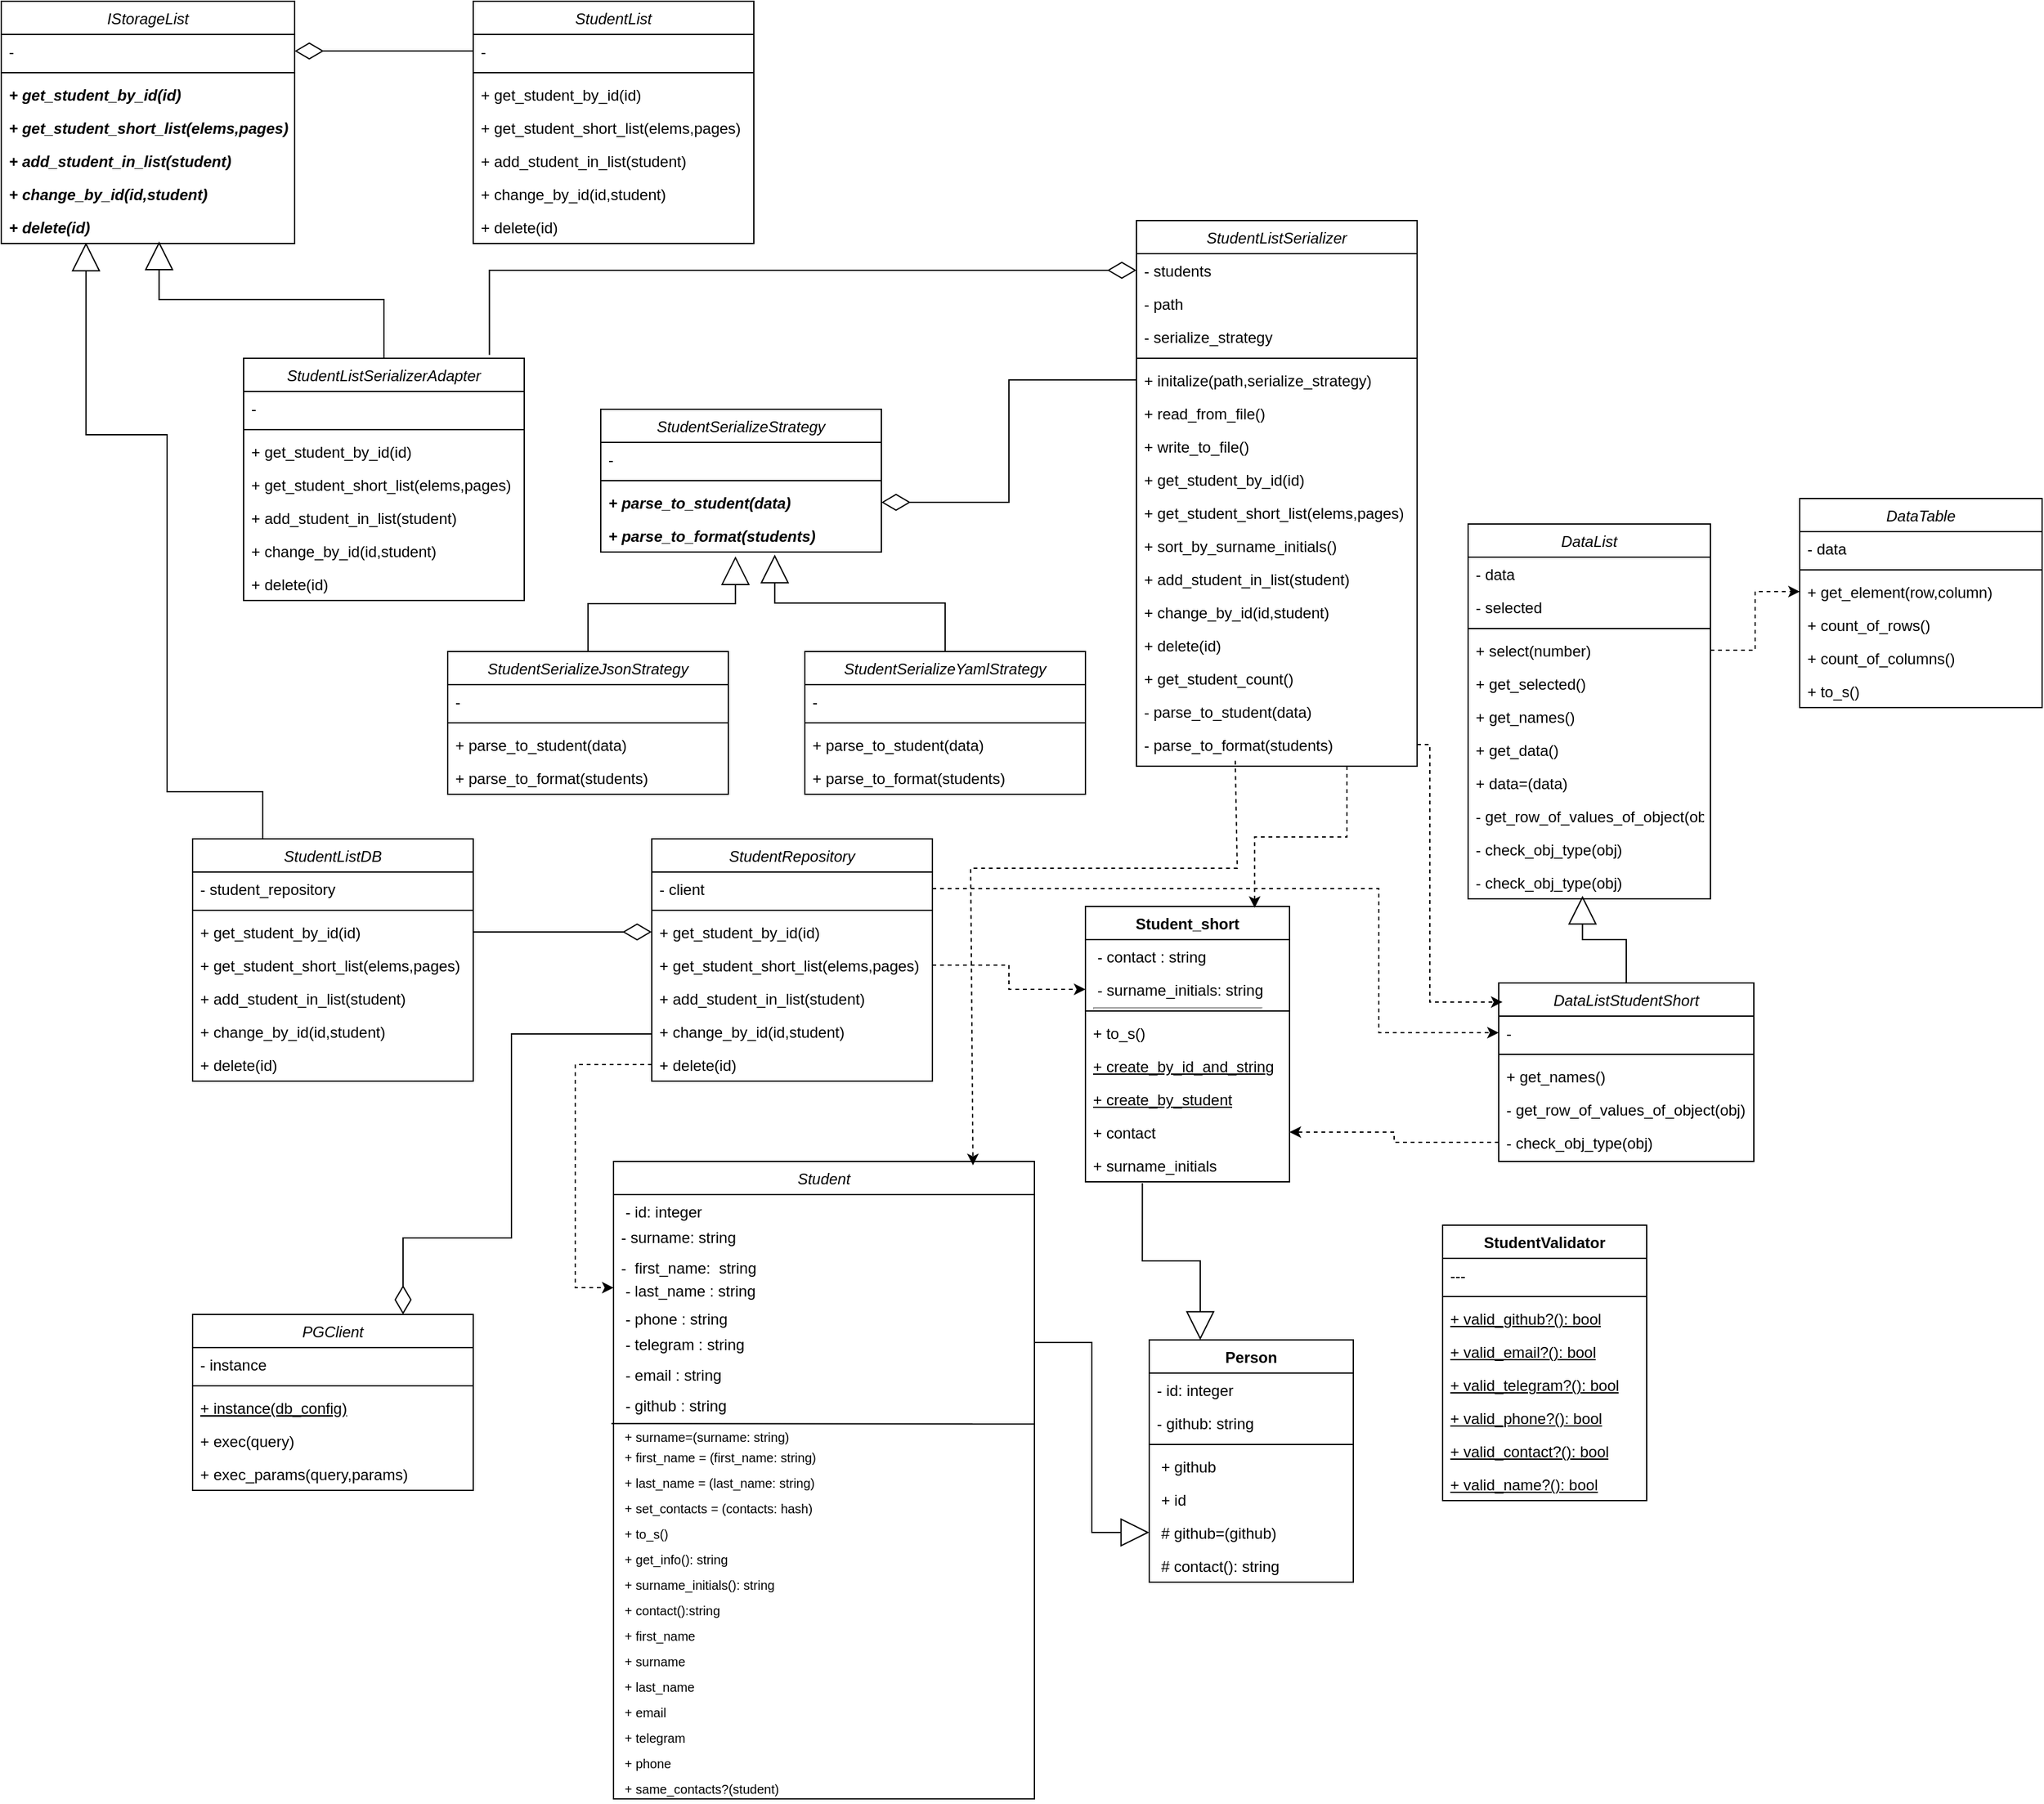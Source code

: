 <mxfile version="25.0.3">
  <diagram id="C5RBs43oDa-KdzZeNtuy" name="Page-1">
    <mxGraphModel dx="4388" dy="2563" grid="1" gridSize="10" guides="1" tooltips="1" connect="1" arrows="1" fold="1" page="1" pageScale="1" pageWidth="827" pageHeight="1169" math="0" shadow="0">
      <root>
        <mxCell id="WIyWlLk6GJQsqaUBKTNV-0" />
        <mxCell id="WIyWlLk6GJQsqaUBKTNV-1" parent="WIyWlLk6GJQsqaUBKTNV-0" />
        <mxCell id="zkfFHV4jXpPFQw0GAbJ--0" value="DataList" style="swimlane;fontStyle=2;align=center;verticalAlign=top;childLayout=stackLayout;horizontal=1;startSize=26;horizontalStack=0;resizeParent=1;resizeLast=0;collapsible=1;marginBottom=0;rounded=0;shadow=0;strokeWidth=1;" parent="WIyWlLk6GJQsqaUBKTNV-1" vertex="1">
          <mxGeometry x="190" y="270" width="190" height="294" as="geometry">
            <mxRectangle x="230" y="140" width="160" height="26" as="alternateBounds" />
          </mxGeometry>
        </mxCell>
        <mxCell id="zkfFHV4jXpPFQw0GAbJ--1" value="- data" style="text;align=left;verticalAlign=top;spacingLeft=4;spacingRight=4;overflow=hidden;rotatable=0;points=[[0,0.5],[1,0.5]];portConstraint=eastwest;" parent="zkfFHV4jXpPFQw0GAbJ--0" vertex="1">
          <mxGeometry y="26" width="190" height="26" as="geometry" />
        </mxCell>
        <mxCell id="zkfFHV4jXpPFQw0GAbJ--2" value="- selected" style="text;align=left;verticalAlign=top;spacingLeft=4;spacingRight=4;overflow=hidden;rotatable=0;points=[[0,0.5],[1,0.5]];portConstraint=eastwest;rounded=0;shadow=0;html=0;" parent="zkfFHV4jXpPFQw0GAbJ--0" vertex="1">
          <mxGeometry y="52" width="190" height="26" as="geometry" />
        </mxCell>
        <mxCell id="zkfFHV4jXpPFQw0GAbJ--4" value="" style="line;html=1;strokeWidth=1;align=left;verticalAlign=middle;spacingTop=-1;spacingLeft=3;spacingRight=3;rotatable=0;labelPosition=right;points=[];portConstraint=eastwest;" parent="zkfFHV4jXpPFQw0GAbJ--0" vertex="1">
          <mxGeometry y="78" width="190" height="8" as="geometry" />
        </mxCell>
        <mxCell id="zkfFHV4jXpPFQw0GAbJ--5" value="+ select(number)" style="text;align=left;verticalAlign=top;spacingLeft=4;spacingRight=4;overflow=hidden;rotatable=0;points=[[0,0.5],[1,0.5]];portConstraint=eastwest;" parent="zkfFHV4jXpPFQw0GAbJ--0" vertex="1">
          <mxGeometry y="86" width="190" height="26" as="geometry" />
        </mxCell>
        <mxCell id="INUwDgxH_tMxu924iD4P-0" value="+ get_selected()" style="text;align=left;verticalAlign=top;spacingLeft=4;spacingRight=4;overflow=hidden;rotatable=0;points=[[0,0.5],[1,0.5]];portConstraint=eastwest;" parent="zkfFHV4jXpPFQw0GAbJ--0" vertex="1">
          <mxGeometry y="112" width="190" height="26" as="geometry" />
        </mxCell>
        <mxCell id="INUwDgxH_tMxu924iD4P-1" value="+ get_names()" style="text;align=left;verticalAlign=top;spacingLeft=4;spacingRight=4;overflow=hidden;rotatable=0;points=[[0,0.5],[1,0.5]];portConstraint=eastwest;" parent="zkfFHV4jXpPFQw0GAbJ--0" vertex="1">
          <mxGeometry y="138" width="190" height="26" as="geometry" />
        </mxCell>
        <mxCell id="INUwDgxH_tMxu924iD4P-2" value="+ get_data()" style="text;align=left;verticalAlign=top;spacingLeft=4;spacingRight=4;overflow=hidden;rotatable=0;points=[[0,0.5],[1,0.5]];portConstraint=eastwest;" parent="zkfFHV4jXpPFQw0GAbJ--0" vertex="1">
          <mxGeometry y="164" width="190" height="26" as="geometry" />
        </mxCell>
        <mxCell id="INUwDgxH_tMxu924iD4P-3" value="+ data=(data)" style="text;align=left;verticalAlign=top;spacingLeft=4;spacingRight=4;overflow=hidden;rotatable=0;points=[[0,0.5],[1,0.5]];portConstraint=eastwest;" parent="zkfFHV4jXpPFQw0GAbJ--0" vertex="1">
          <mxGeometry y="190" width="190" height="26" as="geometry" />
        </mxCell>
        <mxCell id="INUwDgxH_tMxu924iD4P-4" value="- get_row_of_values_of_object(obj)" style="text;align=left;verticalAlign=top;spacingLeft=4;spacingRight=4;overflow=hidden;rotatable=0;points=[[0,0.5],[1,0.5]];portConstraint=eastwest;" parent="zkfFHV4jXpPFQw0GAbJ--0" vertex="1">
          <mxGeometry y="216" width="190" height="26" as="geometry" />
        </mxCell>
        <mxCell id="INUwDgxH_tMxu924iD4P-214" value="- check_obj_type(obj)" style="text;align=left;verticalAlign=top;spacingLeft=4;spacingRight=4;overflow=hidden;rotatable=0;points=[[0,0.5],[1,0.5]];portConstraint=eastwest;" parent="zkfFHV4jXpPFQw0GAbJ--0" vertex="1">
          <mxGeometry y="242" width="190" height="26" as="geometry" />
        </mxCell>
        <mxCell id="INUwDgxH_tMxu924iD4P-5" value="- check_obj_type(obj)" style="text;align=left;verticalAlign=top;spacingLeft=4;spacingRight=4;overflow=hidden;rotatable=0;points=[[0,0.5],[1,0.5]];portConstraint=eastwest;" parent="zkfFHV4jXpPFQw0GAbJ--0" vertex="1">
          <mxGeometry y="268" width="190" height="26" as="geometry" />
        </mxCell>
        <mxCell id="INUwDgxH_tMxu924iD4P-6" value="DataListStudentShort" style="swimlane;fontStyle=2;align=center;verticalAlign=top;childLayout=stackLayout;horizontal=1;startSize=26;horizontalStack=0;resizeParent=1;resizeLast=0;collapsible=1;marginBottom=0;rounded=0;shadow=0;strokeWidth=1;" parent="WIyWlLk6GJQsqaUBKTNV-1" vertex="1">
          <mxGeometry x="214" y="630" width="200" height="140" as="geometry">
            <mxRectangle x="230" y="140" width="160" height="26" as="alternateBounds" />
          </mxGeometry>
        </mxCell>
        <mxCell id="INUwDgxH_tMxu924iD4P-7" value="-" style="text;align=left;verticalAlign=top;spacingLeft=4;spacingRight=4;overflow=hidden;rotatable=0;points=[[0,0.5],[1,0.5]];portConstraint=eastwest;" parent="INUwDgxH_tMxu924iD4P-6" vertex="1">
          <mxGeometry y="26" width="200" height="26" as="geometry" />
        </mxCell>
        <mxCell id="INUwDgxH_tMxu924iD4P-9" value="" style="line;html=1;strokeWidth=1;align=left;verticalAlign=middle;spacingTop=-1;spacingLeft=3;spacingRight=3;rotatable=0;labelPosition=right;points=[];portConstraint=eastwest;" parent="INUwDgxH_tMxu924iD4P-6" vertex="1">
          <mxGeometry y="52" width="200" height="8" as="geometry" />
        </mxCell>
        <mxCell id="INUwDgxH_tMxu924iD4P-12" value="+ get_names()" style="text;align=left;verticalAlign=top;spacingLeft=4;spacingRight=4;overflow=hidden;rotatable=0;points=[[0,0.5],[1,0.5]];portConstraint=eastwest;" parent="INUwDgxH_tMxu924iD4P-6" vertex="1">
          <mxGeometry y="60" width="200" height="26" as="geometry" />
        </mxCell>
        <mxCell id="INUwDgxH_tMxu924iD4P-13" value="- get_row_of_values_of_object(obj)" style="text;align=left;verticalAlign=top;spacingLeft=4;spacingRight=4;overflow=hidden;rotatable=0;points=[[0,0.5],[1,0.5]];portConstraint=eastwest;" parent="INUwDgxH_tMxu924iD4P-6" vertex="1">
          <mxGeometry y="86" width="200" height="26" as="geometry" />
        </mxCell>
        <mxCell id="INUwDgxH_tMxu924iD4P-16" value="- check_obj_type(obj)" style="text;align=left;verticalAlign=top;spacingLeft=4;spacingRight=4;overflow=hidden;rotatable=0;points=[[0,0.5],[1,0.5]];portConstraint=eastwest;" parent="INUwDgxH_tMxu924iD4P-6" vertex="1">
          <mxGeometry y="112" width="200" height="26" as="geometry" />
        </mxCell>
        <mxCell id="INUwDgxH_tMxu924iD4P-17" value="StudentListSerializer" style="swimlane;fontStyle=2;align=center;verticalAlign=top;childLayout=stackLayout;horizontal=1;startSize=26;horizontalStack=0;resizeParent=1;resizeLast=0;collapsible=1;marginBottom=0;rounded=0;shadow=0;strokeWidth=1;" parent="WIyWlLk6GJQsqaUBKTNV-1" vertex="1">
          <mxGeometry x="-70" y="32" width="220" height="428" as="geometry">
            <mxRectangle x="230" y="140" width="160" height="26" as="alternateBounds" />
          </mxGeometry>
        </mxCell>
        <mxCell id="INUwDgxH_tMxu924iD4P-18" value="- students" style="text;align=left;verticalAlign=top;spacingLeft=4;spacingRight=4;overflow=hidden;rotatable=0;points=[[0,0.5],[1,0.5]];portConstraint=eastwest;" parent="INUwDgxH_tMxu924iD4P-17" vertex="1">
          <mxGeometry y="26" width="220" height="26" as="geometry" />
        </mxCell>
        <mxCell id="INUwDgxH_tMxu924iD4P-19" value="- path" style="text;align=left;verticalAlign=top;spacingLeft=4;spacingRight=4;overflow=hidden;rotatable=0;points=[[0,0.5],[1,0.5]];portConstraint=eastwest;" parent="INUwDgxH_tMxu924iD4P-17" vertex="1">
          <mxGeometry y="52" width="220" height="26" as="geometry" />
        </mxCell>
        <mxCell id="INUwDgxH_tMxu924iD4P-20" value="- serialize_strategy" style="text;align=left;verticalAlign=top;spacingLeft=4;spacingRight=4;overflow=hidden;rotatable=0;points=[[0,0.5],[1,0.5]];portConstraint=eastwest;" parent="INUwDgxH_tMxu924iD4P-17" vertex="1">
          <mxGeometry y="78" width="220" height="26" as="geometry" />
        </mxCell>
        <mxCell id="INUwDgxH_tMxu924iD4P-21" value="" style="line;html=1;strokeWidth=1;align=left;verticalAlign=middle;spacingTop=-1;spacingLeft=3;spacingRight=3;rotatable=0;labelPosition=right;points=[];portConstraint=eastwest;" parent="INUwDgxH_tMxu924iD4P-17" vertex="1">
          <mxGeometry y="104" width="220" height="8" as="geometry" />
        </mxCell>
        <mxCell id="INUwDgxH_tMxu924iD4P-22" value="+ initalize(path,serialize_strategy)" style="text;align=left;verticalAlign=top;spacingLeft=4;spacingRight=4;overflow=hidden;rotatable=0;points=[[0,0.5],[1,0.5]];portConstraint=eastwest;" parent="INUwDgxH_tMxu924iD4P-17" vertex="1">
          <mxGeometry y="112" width="220" height="26" as="geometry" />
        </mxCell>
        <mxCell id="INUwDgxH_tMxu924iD4P-23" value="+ read_from_file()" style="text;align=left;verticalAlign=top;spacingLeft=4;spacingRight=4;overflow=hidden;rotatable=0;points=[[0,0.5],[1,0.5]];portConstraint=eastwest;" parent="INUwDgxH_tMxu924iD4P-17" vertex="1">
          <mxGeometry y="138" width="220" height="26" as="geometry" />
        </mxCell>
        <mxCell id="INUwDgxH_tMxu924iD4P-24" value="+ write_to_file()" style="text;align=left;verticalAlign=top;spacingLeft=4;spacingRight=4;overflow=hidden;rotatable=0;points=[[0,0.5],[1,0.5]];portConstraint=eastwest;" parent="INUwDgxH_tMxu924iD4P-17" vertex="1">
          <mxGeometry y="164" width="220" height="26" as="geometry" />
        </mxCell>
        <mxCell id="INUwDgxH_tMxu924iD4P-25" value="+ get_student_by_id(id)" style="text;align=left;verticalAlign=top;spacingLeft=4;spacingRight=4;overflow=hidden;rotatable=0;points=[[0,0.5],[1,0.5]];portConstraint=eastwest;" parent="INUwDgxH_tMxu924iD4P-17" vertex="1">
          <mxGeometry y="190" width="220" height="26" as="geometry" />
        </mxCell>
        <mxCell id="INUwDgxH_tMxu924iD4P-26" value="+ get_student_short_list(elems,pages)" style="text;align=left;verticalAlign=top;spacingLeft=4;spacingRight=4;overflow=hidden;rotatable=0;points=[[0,0.5],[1,0.5]];portConstraint=eastwest;" parent="INUwDgxH_tMxu924iD4P-17" vertex="1">
          <mxGeometry y="216" width="220" height="26" as="geometry" />
        </mxCell>
        <mxCell id="INUwDgxH_tMxu924iD4P-27" value="+ sort_by_surname_initials()" style="text;align=left;verticalAlign=top;spacingLeft=4;spacingRight=4;overflow=hidden;rotatable=0;points=[[0,0.5],[1,0.5]];portConstraint=eastwest;" parent="INUwDgxH_tMxu924iD4P-17" vertex="1">
          <mxGeometry y="242" width="220" height="26" as="geometry" />
        </mxCell>
        <mxCell id="INUwDgxH_tMxu924iD4P-28" value="+ add_student_in_list(student)" style="text;align=left;verticalAlign=top;spacingLeft=4;spacingRight=4;overflow=hidden;rotatable=0;points=[[0,0.5],[1,0.5]];portConstraint=eastwest;" parent="INUwDgxH_tMxu924iD4P-17" vertex="1">
          <mxGeometry y="268" width="220" height="26" as="geometry" />
        </mxCell>
        <mxCell id="INUwDgxH_tMxu924iD4P-29" value="+ change_by_id(id,student)" style="text;align=left;verticalAlign=top;spacingLeft=4;spacingRight=4;overflow=hidden;rotatable=0;points=[[0,0.5],[1,0.5]];portConstraint=eastwest;" parent="INUwDgxH_tMxu924iD4P-17" vertex="1">
          <mxGeometry y="294" width="220" height="26" as="geometry" />
        </mxCell>
        <mxCell id="INUwDgxH_tMxu924iD4P-30" value="+ delete(id)" style="text;align=left;verticalAlign=top;spacingLeft=4;spacingRight=4;overflow=hidden;rotatable=0;points=[[0,0.5],[1,0.5]];portConstraint=eastwest;" parent="INUwDgxH_tMxu924iD4P-17" vertex="1">
          <mxGeometry y="320" width="220" height="26" as="geometry" />
        </mxCell>
        <mxCell id="INUwDgxH_tMxu924iD4P-31" value="+ get_student_count()" style="text;align=left;verticalAlign=top;spacingLeft=4;spacingRight=4;overflow=hidden;rotatable=0;points=[[0,0.5],[1,0.5]];portConstraint=eastwest;" parent="INUwDgxH_tMxu924iD4P-17" vertex="1">
          <mxGeometry y="346" width="220" height="26" as="geometry" />
        </mxCell>
        <mxCell id="INUwDgxH_tMxu924iD4P-32" value="- parse_to_student(data)" style="text;align=left;verticalAlign=top;spacingLeft=4;spacingRight=4;overflow=hidden;rotatable=0;points=[[0,0.5],[1,0.5]];portConstraint=eastwest;" parent="INUwDgxH_tMxu924iD4P-17" vertex="1">
          <mxGeometry y="372" width="220" height="26" as="geometry" />
        </mxCell>
        <mxCell id="INUwDgxH_tMxu924iD4P-33" value="- parse_to_format(students)" style="text;align=left;verticalAlign=top;spacingLeft=4;spacingRight=4;overflow=hidden;rotatable=0;points=[[0,0.5],[1,0.5]];portConstraint=eastwest;" parent="INUwDgxH_tMxu924iD4P-17" vertex="1">
          <mxGeometry y="398" width="220" height="26" as="geometry" />
        </mxCell>
        <mxCell id="INUwDgxH_tMxu924iD4P-44" value="StudentSerializeStrategy" style="swimlane;fontStyle=2;align=center;verticalAlign=top;childLayout=stackLayout;horizontal=1;startSize=26;horizontalStack=0;resizeParent=1;resizeLast=0;collapsible=1;marginBottom=0;rounded=0;shadow=0;strokeWidth=1;" parent="WIyWlLk6GJQsqaUBKTNV-1" vertex="1">
          <mxGeometry x="-490" y="180" width="220" height="112" as="geometry">
            <mxRectangle x="230" y="140" width="160" height="26" as="alternateBounds" />
          </mxGeometry>
        </mxCell>
        <mxCell id="INUwDgxH_tMxu924iD4P-45" value="- " style="text;align=left;verticalAlign=top;spacingLeft=4;spacingRight=4;overflow=hidden;rotatable=0;points=[[0,0.5],[1,0.5]];portConstraint=eastwest;" parent="INUwDgxH_tMxu924iD4P-44" vertex="1">
          <mxGeometry y="26" width="220" height="26" as="geometry" />
        </mxCell>
        <mxCell id="INUwDgxH_tMxu924iD4P-46" value="" style="line;html=1;strokeWidth=1;align=left;verticalAlign=middle;spacingTop=-1;spacingLeft=3;spacingRight=3;rotatable=0;labelPosition=right;points=[];portConstraint=eastwest;" parent="INUwDgxH_tMxu924iD4P-44" vertex="1">
          <mxGeometry y="52" width="220" height="8" as="geometry" />
        </mxCell>
        <mxCell id="INUwDgxH_tMxu924iD4P-47" value="+ parse_to_student(data)" style="text;align=left;verticalAlign=top;spacingLeft=4;spacingRight=4;overflow=hidden;rotatable=0;points=[[0,0.5],[1,0.5]];portConstraint=eastwest;fontStyle=3" parent="INUwDgxH_tMxu924iD4P-44" vertex="1">
          <mxGeometry y="60" width="220" height="26" as="geometry" />
        </mxCell>
        <mxCell id="INUwDgxH_tMxu924iD4P-48" value="+ parse_to_format(students)" style="text;align=left;verticalAlign=top;spacingLeft=4;spacingRight=4;overflow=hidden;rotatable=0;points=[[0,0.5],[1,0.5]];portConstraint=eastwest;fontStyle=3" parent="INUwDgxH_tMxu924iD4P-44" vertex="1">
          <mxGeometry y="86" width="220" height="26" as="geometry" />
        </mxCell>
        <mxCell id="INUwDgxH_tMxu924iD4P-50" value="StudentSerializeJsonStrategy" style="swimlane;fontStyle=2;align=center;verticalAlign=top;childLayout=stackLayout;horizontal=1;startSize=26;horizontalStack=0;resizeParent=1;resizeLast=0;collapsible=1;marginBottom=0;rounded=0;shadow=0;strokeWidth=1;" parent="WIyWlLk6GJQsqaUBKTNV-1" vertex="1">
          <mxGeometry x="-610" y="370" width="220" height="112" as="geometry">
            <mxRectangle x="230" y="140" width="160" height="26" as="alternateBounds" />
          </mxGeometry>
        </mxCell>
        <mxCell id="INUwDgxH_tMxu924iD4P-51" value="- " style="text;align=left;verticalAlign=top;spacingLeft=4;spacingRight=4;overflow=hidden;rotatable=0;points=[[0,0.5],[1,0.5]];portConstraint=eastwest;" parent="INUwDgxH_tMxu924iD4P-50" vertex="1">
          <mxGeometry y="26" width="220" height="26" as="geometry" />
        </mxCell>
        <mxCell id="INUwDgxH_tMxu924iD4P-52" value="" style="line;html=1;strokeWidth=1;align=left;verticalAlign=middle;spacingTop=-1;spacingLeft=3;spacingRight=3;rotatable=0;labelPosition=right;points=[];portConstraint=eastwest;" parent="INUwDgxH_tMxu924iD4P-50" vertex="1">
          <mxGeometry y="52" width="220" height="8" as="geometry" />
        </mxCell>
        <mxCell id="INUwDgxH_tMxu924iD4P-53" value="+ parse_to_student(data)" style="text;align=left;verticalAlign=top;spacingLeft=4;spacingRight=4;overflow=hidden;rotatable=0;points=[[0,0.5],[1,0.5]];portConstraint=eastwest;fontStyle=0" parent="INUwDgxH_tMxu924iD4P-50" vertex="1">
          <mxGeometry y="60" width="220" height="26" as="geometry" />
        </mxCell>
        <mxCell id="INUwDgxH_tMxu924iD4P-54" value="+ parse_to_format(students)" style="text;align=left;verticalAlign=top;spacingLeft=4;spacingRight=4;overflow=hidden;rotatable=0;points=[[0,0.5],[1,0.5]];portConstraint=eastwest;fontStyle=0" parent="INUwDgxH_tMxu924iD4P-50" vertex="1">
          <mxGeometry y="86" width="220" height="26" as="geometry" />
        </mxCell>
        <mxCell id="INUwDgxH_tMxu924iD4P-56" value="StudentSerializeYamlStrategy" style="swimlane;fontStyle=2;align=center;verticalAlign=top;childLayout=stackLayout;horizontal=1;startSize=26;horizontalStack=0;resizeParent=1;resizeLast=0;collapsible=1;marginBottom=0;rounded=0;shadow=0;strokeWidth=1;" parent="WIyWlLk6GJQsqaUBKTNV-1" vertex="1">
          <mxGeometry x="-330" y="370" width="220" height="112" as="geometry">
            <mxRectangle x="230" y="140" width="160" height="26" as="alternateBounds" />
          </mxGeometry>
        </mxCell>
        <mxCell id="INUwDgxH_tMxu924iD4P-57" value="- " style="text;align=left;verticalAlign=top;spacingLeft=4;spacingRight=4;overflow=hidden;rotatable=0;points=[[0,0.5],[1,0.5]];portConstraint=eastwest;" parent="INUwDgxH_tMxu924iD4P-56" vertex="1">
          <mxGeometry y="26" width="220" height="26" as="geometry" />
        </mxCell>
        <mxCell id="INUwDgxH_tMxu924iD4P-58" value="" style="line;html=1;strokeWidth=1;align=left;verticalAlign=middle;spacingTop=-1;spacingLeft=3;spacingRight=3;rotatable=0;labelPosition=right;points=[];portConstraint=eastwest;" parent="INUwDgxH_tMxu924iD4P-56" vertex="1">
          <mxGeometry y="52" width="220" height="8" as="geometry" />
        </mxCell>
        <mxCell id="INUwDgxH_tMxu924iD4P-59" value="+ parse_to_student(data)" style="text;align=left;verticalAlign=top;spacingLeft=4;spacingRight=4;overflow=hidden;rotatable=0;points=[[0,0.5],[1,0.5]];portConstraint=eastwest;fontStyle=0" parent="INUwDgxH_tMxu924iD4P-56" vertex="1">
          <mxGeometry y="60" width="220" height="26" as="geometry" />
        </mxCell>
        <mxCell id="INUwDgxH_tMxu924iD4P-60" value="+ parse_to_format(students)" style="text;align=left;verticalAlign=top;spacingLeft=4;spacingRight=4;overflow=hidden;rotatable=0;points=[[0,0.5],[1,0.5]];portConstraint=eastwest;fontStyle=0" parent="INUwDgxH_tMxu924iD4P-56" vertex="1">
          <mxGeometry y="86" width="220" height="26" as="geometry" />
        </mxCell>
        <mxCell id="INUwDgxH_tMxu924iD4P-105" value="StudentListDB" style="swimlane;fontStyle=2;align=center;verticalAlign=top;childLayout=stackLayout;horizontal=1;startSize=26;horizontalStack=0;resizeParent=1;resizeLast=0;collapsible=1;marginBottom=0;rounded=0;shadow=0;strokeWidth=1;" parent="WIyWlLk6GJQsqaUBKTNV-1" vertex="1">
          <mxGeometry x="-810" y="517" width="220" height="190" as="geometry">
            <mxRectangle x="230" y="140" width="160" height="26" as="alternateBounds" />
          </mxGeometry>
        </mxCell>
        <mxCell id="INUwDgxH_tMxu924iD4P-106" value="- student_repository" style="text;align=left;verticalAlign=top;spacingLeft=4;spacingRight=4;overflow=hidden;rotatable=0;points=[[0,0.5],[1,0.5]];portConstraint=eastwest;fontStyle=0" parent="INUwDgxH_tMxu924iD4P-105" vertex="1">
          <mxGeometry y="26" width="220" height="26" as="geometry" />
        </mxCell>
        <mxCell id="INUwDgxH_tMxu924iD4P-107" value="" style="line;html=1;strokeWidth=1;align=left;verticalAlign=middle;spacingTop=-1;spacingLeft=3;spacingRight=3;rotatable=0;labelPosition=right;points=[];portConstraint=eastwest;" parent="INUwDgxH_tMxu924iD4P-105" vertex="1">
          <mxGeometry y="52" width="220" height="8" as="geometry" />
        </mxCell>
        <mxCell id="INUwDgxH_tMxu924iD4P-108" value="+ get_student_by_id(id)" style="text;align=left;verticalAlign=top;spacingLeft=4;spacingRight=4;overflow=hidden;rotatable=0;points=[[0,0.5],[1,0.5]];portConstraint=eastwest;" parent="INUwDgxH_tMxu924iD4P-105" vertex="1">
          <mxGeometry y="60" width="220" height="26" as="geometry" />
        </mxCell>
        <mxCell id="INUwDgxH_tMxu924iD4P-109" value="+ get_student_short_list(elems,pages)" style="text;align=left;verticalAlign=top;spacingLeft=4;spacingRight=4;overflow=hidden;rotatable=0;points=[[0,0.5],[1,0.5]];portConstraint=eastwest;" parent="INUwDgxH_tMxu924iD4P-105" vertex="1">
          <mxGeometry y="86" width="220" height="26" as="geometry" />
        </mxCell>
        <mxCell id="INUwDgxH_tMxu924iD4P-110" value="+ add_student_in_list(student)" style="text;align=left;verticalAlign=top;spacingLeft=4;spacingRight=4;overflow=hidden;rotatable=0;points=[[0,0.5],[1,0.5]];portConstraint=eastwest;" parent="INUwDgxH_tMxu924iD4P-105" vertex="1">
          <mxGeometry y="112" width="220" height="26" as="geometry" />
        </mxCell>
        <mxCell id="INUwDgxH_tMxu924iD4P-111" value="+ change_by_id(id,student)" style="text;align=left;verticalAlign=top;spacingLeft=4;spacingRight=4;overflow=hidden;rotatable=0;points=[[0,0.5],[1,0.5]];portConstraint=eastwest;" parent="INUwDgxH_tMxu924iD4P-105" vertex="1">
          <mxGeometry y="138" width="220" height="26" as="geometry" />
        </mxCell>
        <mxCell id="INUwDgxH_tMxu924iD4P-112" value="+ delete(id)" style="text;align=left;verticalAlign=top;spacingLeft=4;spacingRight=4;overflow=hidden;rotatable=0;points=[[0,0.5],[1,0.5]];portConstraint=eastwest;" parent="INUwDgxH_tMxu924iD4P-105" vertex="1">
          <mxGeometry y="164" width="220" height="26" as="geometry" />
        </mxCell>
        <mxCell id="INUwDgxH_tMxu924iD4P-113" value="StudentRepository" style="swimlane;fontStyle=2;align=center;verticalAlign=top;childLayout=stackLayout;horizontal=1;startSize=26;horizontalStack=0;resizeParent=1;resizeLast=0;collapsible=1;marginBottom=0;rounded=0;shadow=0;strokeWidth=1;" parent="WIyWlLk6GJQsqaUBKTNV-1" vertex="1">
          <mxGeometry x="-450" y="517" width="220" height="190" as="geometry">
            <mxRectangle x="230" y="140" width="160" height="26" as="alternateBounds" />
          </mxGeometry>
        </mxCell>
        <mxCell id="INUwDgxH_tMxu924iD4P-114" value="- client" style="text;align=left;verticalAlign=top;spacingLeft=4;spacingRight=4;overflow=hidden;rotatable=0;points=[[0,0.5],[1,0.5]];portConstraint=eastwest;fontStyle=0" parent="INUwDgxH_tMxu924iD4P-113" vertex="1">
          <mxGeometry y="26" width="220" height="26" as="geometry" />
        </mxCell>
        <mxCell id="INUwDgxH_tMxu924iD4P-115" value="" style="line;html=1;strokeWidth=1;align=left;verticalAlign=middle;spacingTop=-1;spacingLeft=3;spacingRight=3;rotatable=0;labelPosition=right;points=[];portConstraint=eastwest;" parent="INUwDgxH_tMxu924iD4P-113" vertex="1">
          <mxGeometry y="52" width="220" height="8" as="geometry" />
        </mxCell>
        <mxCell id="INUwDgxH_tMxu924iD4P-117" value="+ get_student_by_id(id)" style="text;align=left;verticalAlign=top;spacingLeft=4;spacingRight=4;overflow=hidden;rotatable=0;points=[[0,0.5],[1,0.5]];portConstraint=eastwest;" parent="INUwDgxH_tMxu924iD4P-113" vertex="1">
          <mxGeometry y="60" width="220" height="26" as="geometry" />
        </mxCell>
        <mxCell id="INUwDgxH_tMxu924iD4P-118" value="+ get_student_short_list(elems,pages)" style="text;align=left;verticalAlign=top;spacingLeft=4;spacingRight=4;overflow=hidden;rotatable=0;points=[[0,0.5],[1,0.5]];portConstraint=eastwest;" parent="INUwDgxH_tMxu924iD4P-113" vertex="1">
          <mxGeometry y="86" width="220" height="26" as="geometry" />
        </mxCell>
        <mxCell id="INUwDgxH_tMxu924iD4P-119" value="+ add_student_in_list(student)" style="text;align=left;verticalAlign=top;spacingLeft=4;spacingRight=4;overflow=hidden;rotatable=0;points=[[0,0.5],[1,0.5]];portConstraint=eastwest;" parent="INUwDgxH_tMxu924iD4P-113" vertex="1">
          <mxGeometry y="112" width="220" height="26" as="geometry" />
        </mxCell>
        <mxCell id="INUwDgxH_tMxu924iD4P-120" value="+ change_by_id(id,student)" style="text;align=left;verticalAlign=top;spacingLeft=4;spacingRight=4;overflow=hidden;rotatable=0;points=[[0,0.5],[1,0.5]];portConstraint=eastwest;" parent="INUwDgxH_tMxu924iD4P-113" vertex="1">
          <mxGeometry y="138" width="220" height="26" as="geometry" />
        </mxCell>
        <mxCell id="INUwDgxH_tMxu924iD4P-121" value="+ delete(id)" style="text;align=left;verticalAlign=top;spacingLeft=4;spacingRight=4;overflow=hidden;rotatable=0;points=[[0,0.5],[1,0.5]];portConstraint=eastwest;" parent="INUwDgxH_tMxu924iD4P-113" vertex="1">
          <mxGeometry y="164" width="220" height="26" as="geometry" />
        </mxCell>
        <mxCell id="INUwDgxH_tMxu924iD4P-124" value="Student" style="swimlane;fontStyle=2;align=center;verticalAlign=top;childLayout=stackLayout;horizontal=1;startSize=26;horizontalStack=0;resizeParent=1;resizeLast=0;collapsible=1;marginBottom=0;rounded=0;shadow=0;strokeWidth=1;" parent="WIyWlLk6GJQsqaUBKTNV-1" vertex="1">
          <mxGeometry x="-480" y="770" width="330" height="500" as="geometry">
            <mxRectangle x="230" y="140" width="160" height="26" as="alternateBounds" />
          </mxGeometry>
        </mxCell>
        <mxCell id="INUwDgxH_tMxu924iD4P-125" value=" - id: integer" style="text;align=left;verticalAlign=top;spacingLeft=4;spacingRight=4;overflow=hidden;rotatable=0;points=[[0,0.5],[1,0.5]];portConstraint=eastwest;" parent="INUwDgxH_tMxu924iD4P-124" vertex="1">
          <mxGeometry y="26" width="330" height="20" as="geometry" />
        </mxCell>
        <mxCell id="INUwDgxH_tMxu924iD4P-126" value="- surname: string" style="text;align=left;verticalAlign=top;spacingLeft=4;spacingRight=4;overflow=hidden;rotatable=0;points=[[0,0.5],[1,0.5]];portConstraint=eastwest;" parent="INUwDgxH_tMxu924iD4P-124" vertex="1">
          <mxGeometry y="46" width="330" height="24" as="geometry" />
        </mxCell>
        <mxCell id="INUwDgxH_tMxu924iD4P-127" value="-  first_name:  string" style="text;align=left;verticalAlign=top;spacingLeft=4;spacingRight=4;overflow=hidden;rotatable=0;points=[[0,0.5],[1,0.5]];portConstraint=eastwest;" parent="INUwDgxH_tMxu924iD4P-124" vertex="1">
          <mxGeometry y="70" width="330" height="18" as="geometry" />
        </mxCell>
        <mxCell id="INUwDgxH_tMxu924iD4P-128" value=" - last_name : string" style="text;align=left;verticalAlign=top;spacingLeft=4;spacingRight=4;overflow=hidden;rotatable=0;points=[[0,0.5],[1,0.5]];portConstraint=eastwest;" parent="INUwDgxH_tMxu924iD4P-124" vertex="1">
          <mxGeometry y="88" width="330" height="22" as="geometry" />
        </mxCell>
        <mxCell id="INUwDgxH_tMxu924iD4P-129" value=" - phone : string" style="text;align=left;verticalAlign=top;spacingLeft=4;spacingRight=4;overflow=hidden;rotatable=0;points=[[0,0.5],[1,0.5]];portConstraint=eastwest;" parent="INUwDgxH_tMxu924iD4P-124" vertex="1">
          <mxGeometry y="110" width="330" height="20" as="geometry" />
        </mxCell>
        <mxCell id="INUwDgxH_tMxu924iD4P-130" value=" - telegram : string" style="text;align=left;verticalAlign=top;spacingLeft=4;spacingRight=4;overflow=hidden;rotatable=0;points=[[0,0.5],[1,0.5]];portConstraint=eastwest;" parent="INUwDgxH_tMxu924iD4P-124" vertex="1">
          <mxGeometry y="130" width="330" height="24" as="geometry" />
        </mxCell>
        <mxCell id="INUwDgxH_tMxu924iD4P-131" value=" - email : string" style="text;align=left;verticalAlign=top;spacingLeft=4;spacingRight=4;overflow=hidden;rotatable=0;points=[[0,0.5],[1,0.5]];portConstraint=eastwest;" parent="INUwDgxH_tMxu924iD4P-124" vertex="1">
          <mxGeometry y="154" width="330" height="24" as="geometry" />
        </mxCell>
        <mxCell id="INUwDgxH_tMxu924iD4P-132" value=" - github : string&#xa;" style="text;align=left;verticalAlign=top;spacingLeft=4;spacingRight=4;overflow=hidden;rotatable=0;points=[[0,0.5],[1,0.5]];portConstraint=eastwest;" parent="INUwDgxH_tMxu924iD4P-124" vertex="1">
          <mxGeometry y="178" width="330" height="26" as="geometry" />
        </mxCell>
        <mxCell id="INUwDgxH_tMxu924iD4P-133" value=" + surname=(surname: string)" style="text;align=left;verticalAlign=top;spacingLeft=4;spacingRight=4;overflow=hidden;rotatable=0;points=[[0,0.5],[1,0.5]];portConstraint=eastwest;fontSize=10;" parent="INUwDgxH_tMxu924iD4P-124" vertex="1">
          <mxGeometry y="204" width="330" height="16" as="geometry" />
        </mxCell>
        <mxCell id="INUwDgxH_tMxu924iD4P-134" value=" + first_name = (first_name: string)" style="text;align=left;verticalAlign=top;spacingLeft=4;spacingRight=4;overflow=hidden;rotatable=0;points=[[0,0.5],[1,0.5]];portConstraint=eastwest;fontSize=10;" parent="INUwDgxH_tMxu924iD4P-124" vertex="1">
          <mxGeometry y="220" width="330" height="20" as="geometry" />
        </mxCell>
        <mxCell id="INUwDgxH_tMxu924iD4P-135" value=" + last_name = (last_name: string)" style="text;align=left;verticalAlign=top;spacingLeft=4;spacingRight=4;overflow=hidden;rotatable=0;points=[[0,0.5],[1,0.5]];portConstraint=eastwest;fontSize=10;" parent="INUwDgxH_tMxu924iD4P-124" vertex="1">
          <mxGeometry y="240" width="330" height="20" as="geometry" />
        </mxCell>
        <mxCell id="INUwDgxH_tMxu924iD4P-136" value=" + set_contacts = (contacts: hash)" style="text;align=left;verticalAlign=top;spacingLeft=4;spacingRight=4;overflow=hidden;rotatable=0;points=[[0,0.5],[1,0.5]];portConstraint=eastwest;fontSize=10;" parent="INUwDgxH_tMxu924iD4P-124" vertex="1">
          <mxGeometry y="260" width="330" height="20" as="geometry" />
        </mxCell>
        <mxCell id="INUwDgxH_tMxu924iD4P-137" value=" + to_s()" style="text;align=left;verticalAlign=top;spacingLeft=4;spacingRight=4;overflow=hidden;rotatable=0;points=[[0,0.5],[1,0.5]];portConstraint=eastwest;fontSize=10;" parent="INUwDgxH_tMxu924iD4P-124" vertex="1">
          <mxGeometry y="280" width="330" height="20" as="geometry" />
        </mxCell>
        <mxCell id="INUwDgxH_tMxu924iD4P-138" value=" + get_info(): string" style="text;align=left;verticalAlign=top;spacingLeft=4;spacingRight=4;overflow=hidden;rotatable=0;points=[[0,0.5],[1,0.5]];portConstraint=eastwest;fontSize=10;" parent="INUwDgxH_tMxu924iD4P-124" vertex="1">
          <mxGeometry y="300" width="330" height="20" as="geometry" />
        </mxCell>
        <mxCell id="INUwDgxH_tMxu924iD4P-139" value=" + surname_initials(): string" style="text;align=left;verticalAlign=top;spacingLeft=4;spacingRight=4;overflow=hidden;rotatable=0;points=[[0,0.5],[1,0.5]];portConstraint=eastwest;fontSize=10;" parent="INUwDgxH_tMxu924iD4P-124" vertex="1">
          <mxGeometry y="320" width="330" height="20" as="geometry" />
        </mxCell>
        <mxCell id="INUwDgxH_tMxu924iD4P-140" value=" + contact():string" style="text;align=left;verticalAlign=top;spacingLeft=4;spacingRight=4;overflow=hidden;rotatable=0;points=[[0,0.5],[1,0.5]];portConstraint=eastwest;fontSize=10;" parent="INUwDgxH_tMxu924iD4P-124" vertex="1">
          <mxGeometry y="340" width="330" height="20" as="geometry" />
        </mxCell>
        <mxCell id="INUwDgxH_tMxu924iD4P-141" value="" style="endArrow=none;html=1;rounded=0;exitX=-0.005;exitY=0.098;exitDx=0;exitDy=0;exitPerimeter=0;entryX=1;entryY=1.072;entryDx=0;entryDy=0;entryPerimeter=0;" parent="INUwDgxH_tMxu924iD4P-124" source="INUwDgxH_tMxu924iD4P-133" target="INUwDgxH_tMxu924iD4P-132" edge="1">
          <mxGeometry width="50" height="50" relative="1" as="geometry">
            <mxPoint x="190" y="250" as="sourcePoint" />
            <mxPoint x="240" y="200" as="targetPoint" />
          </mxGeometry>
        </mxCell>
        <mxCell id="INUwDgxH_tMxu924iD4P-142" value=" + first_name" style="text;align=left;verticalAlign=top;spacingLeft=4;spacingRight=4;overflow=hidden;rotatable=0;points=[[0,0.5],[1,0.5]];portConstraint=eastwest;fontSize=10;" parent="INUwDgxH_tMxu924iD4P-124" vertex="1">
          <mxGeometry y="360" width="330" height="20" as="geometry" />
        </mxCell>
        <mxCell id="INUwDgxH_tMxu924iD4P-143" value=" + surname" style="text;align=left;verticalAlign=top;spacingLeft=4;spacingRight=4;overflow=hidden;rotatable=0;points=[[0,0.5],[1,0.5]];portConstraint=eastwest;fontSize=10;" parent="INUwDgxH_tMxu924iD4P-124" vertex="1">
          <mxGeometry y="380" width="330" height="20" as="geometry" />
        </mxCell>
        <mxCell id="INUwDgxH_tMxu924iD4P-144" value=" + last_name" style="text;align=left;verticalAlign=top;spacingLeft=4;spacingRight=4;overflow=hidden;rotatable=0;points=[[0,0.5],[1,0.5]];portConstraint=eastwest;fontSize=10;" parent="INUwDgxH_tMxu924iD4P-124" vertex="1">
          <mxGeometry y="400" width="330" height="20" as="geometry" />
        </mxCell>
        <mxCell id="INUwDgxH_tMxu924iD4P-145" value=" + email" style="text;align=left;verticalAlign=top;spacingLeft=4;spacingRight=4;overflow=hidden;rotatable=0;points=[[0,0.5],[1,0.5]];portConstraint=eastwest;fontSize=10;" parent="INUwDgxH_tMxu924iD4P-124" vertex="1">
          <mxGeometry y="420" width="330" height="20" as="geometry" />
        </mxCell>
        <mxCell id="INUwDgxH_tMxu924iD4P-146" value=" + telegram" style="text;align=left;verticalAlign=top;spacingLeft=4;spacingRight=4;overflow=hidden;rotatable=0;points=[[0,0.5],[1,0.5]];portConstraint=eastwest;fontSize=10;" parent="INUwDgxH_tMxu924iD4P-124" vertex="1">
          <mxGeometry y="440" width="330" height="20" as="geometry" />
        </mxCell>
        <mxCell id="INUwDgxH_tMxu924iD4P-147" value=" + phone" style="text;align=left;verticalAlign=top;spacingLeft=4;spacingRight=4;overflow=hidden;rotatable=0;points=[[0,0.5],[1,0.5]];portConstraint=eastwest;fontSize=10;" parent="INUwDgxH_tMxu924iD4P-124" vertex="1">
          <mxGeometry y="460" width="330" height="20" as="geometry" />
        </mxCell>
        <mxCell id="Jrgw8Rqj1Pk2DFBMKw5f-10" value=" + same_contacts?(student)" style="text;align=left;verticalAlign=top;spacingLeft=4;spacingRight=4;overflow=hidden;rotatable=0;points=[[0,0.5],[1,0.5]];portConstraint=eastwest;fontSize=10;" vertex="1" parent="INUwDgxH_tMxu924iD4P-124">
          <mxGeometry y="480" width="330" height="20" as="geometry" />
        </mxCell>
        <mxCell id="INUwDgxH_tMxu924iD4P-148" value="Person" style="swimlane;fontStyle=1;align=center;verticalAlign=top;childLayout=stackLayout;horizontal=1;startSize=26;horizontalStack=0;resizeParent=1;resizeParentMax=0;resizeLast=0;collapsible=1;marginBottom=0;whiteSpace=wrap;html=1;" parent="WIyWlLk6GJQsqaUBKTNV-1" vertex="1">
          <mxGeometry x="-60" y="910" width="160" height="190" as="geometry" />
        </mxCell>
        <mxCell id="INUwDgxH_tMxu924iD4P-149" value="- id: integer&lt;div&gt;&lt;br&gt;&lt;/div&gt;" style="text;strokeColor=none;fillColor=none;align=left;verticalAlign=top;spacingLeft=4;spacingRight=4;overflow=hidden;rotatable=0;points=[[0,0.5],[1,0.5]];portConstraint=eastwest;whiteSpace=wrap;html=1;" parent="INUwDgxH_tMxu924iD4P-148" vertex="1">
          <mxGeometry y="26" width="160" height="26" as="geometry" />
        </mxCell>
        <mxCell id="INUwDgxH_tMxu924iD4P-150" value="&lt;div&gt;- github: string&lt;/div&gt;" style="text;strokeColor=none;fillColor=none;align=left;verticalAlign=top;spacingLeft=4;spacingRight=4;overflow=hidden;rotatable=0;points=[[0,0.5],[1,0.5]];portConstraint=eastwest;whiteSpace=wrap;html=1;" parent="INUwDgxH_tMxu924iD4P-148" vertex="1">
          <mxGeometry y="52" width="160" height="26" as="geometry" />
        </mxCell>
        <mxCell id="INUwDgxH_tMxu924iD4P-151" value="" style="line;strokeWidth=1;fillColor=none;align=left;verticalAlign=middle;spacingTop=-1;spacingLeft=3;spacingRight=3;rotatable=0;labelPosition=right;points=[];portConstraint=eastwest;strokeColor=inherit;" parent="INUwDgxH_tMxu924iD4P-148" vertex="1">
          <mxGeometry y="78" width="160" height="8" as="geometry" />
        </mxCell>
        <mxCell id="INUwDgxH_tMxu924iD4P-152" value="&amp;nbsp;+ github" style="text;strokeColor=none;fillColor=none;align=left;verticalAlign=top;spacingLeft=4;spacingRight=4;overflow=hidden;rotatable=0;points=[[0,0.5],[1,0.5]];portConstraint=eastwest;whiteSpace=wrap;html=1;" parent="INUwDgxH_tMxu924iD4P-148" vertex="1">
          <mxGeometry y="86" width="160" height="26" as="geometry" />
        </mxCell>
        <mxCell id="INUwDgxH_tMxu924iD4P-153" value="&amp;nbsp;+ id" style="text;strokeColor=none;fillColor=none;align=left;verticalAlign=top;spacingLeft=4;spacingRight=4;overflow=hidden;rotatable=0;points=[[0,0.5],[1,0.5]];portConstraint=eastwest;whiteSpace=wrap;html=1;" parent="INUwDgxH_tMxu924iD4P-148" vertex="1">
          <mxGeometry y="112" width="160" height="26" as="geometry" />
        </mxCell>
        <mxCell id="INUwDgxH_tMxu924iD4P-154" value="&amp;nbsp;# github=(github)&lt;div&gt;&lt;br&gt;&lt;/div&gt;" style="text;strokeColor=none;fillColor=none;align=left;verticalAlign=top;spacingLeft=4;spacingRight=4;overflow=hidden;rotatable=0;points=[[0,0.5],[1,0.5]];portConstraint=eastwest;whiteSpace=wrap;html=1;" parent="INUwDgxH_tMxu924iD4P-148" vertex="1">
          <mxGeometry y="138" width="160" height="26" as="geometry" />
        </mxCell>
        <mxCell id="INUwDgxH_tMxu924iD4P-155" value="&amp;nbsp;# contact(): string" style="text;strokeColor=none;fillColor=none;align=left;verticalAlign=top;spacingLeft=4;spacingRight=4;overflow=hidden;rotatable=0;points=[[0,0.5],[1,0.5]];portConstraint=eastwest;whiteSpace=wrap;html=1;" parent="INUwDgxH_tMxu924iD4P-148" vertex="1">
          <mxGeometry y="164" width="160" height="26" as="geometry" />
        </mxCell>
        <mxCell id="INUwDgxH_tMxu924iD4P-157" value="Student_short" style="swimlane;fontStyle=1;align=center;verticalAlign=top;childLayout=stackLayout;horizontal=1;startSize=26;horizontalStack=0;resizeParent=1;resizeParentMax=0;resizeLast=0;collapsible=1;marginBottom=0;whiteSpace=wrap;html=1;" parent="WIyWlLk6GJQsqaUBKTNV-1" vertex="1">
          <mxGeometry x="-110" y="570" width="160" height="216" as="geometry" />
        </mxCell>
        <mxCell id="INUwDgxH_tMxu924iD4P-158" value="&amp;nbsp;- contact : string" style="text;strokeColor=none;fillColor=none;align=left;verticalAlign=top;spacingLeft=4;spacingRight=4;overflow=hidden;rotatable=0;points=[[0,0.5],[1,0.5]];portConstraint=eastwest;whiteSpace=wrap;html=1;" parent="INUwDgxH_tMxu924iD4P-157" vertex="1">
          <mxGeometry y="26" width="160" height="26" as="geometry" />
        </mxCell>
        <mxCell id="INUwDgxH_tMxu924iD4P-159" value="&amp;nbsp;- surname_initials: string&lt;hr&gt;" style="text;strokeColor=none;fillColor=none;align=left;verticalAlign=top;spacingLeft=4;spacingRight=4;overflow=hidden;rotatable=0;points=[[0,0.5],[1,0.5]];portConstraint=eastwest;whiteSpace=wrap;html=1;" parent="INUwDgxH_tMxu924iD4P-157" vertex="1">
          <mxGeometry y="52" width="160" height="26" as="geometry" />
        </mxCell>
        <mxCell id="INUwDgxH_tMxu924iD4P-160" value="" style="line;strokeWidth=1;fillColor=none;align=left;verticalAlign=middle;spacingTop=-1;spacingLeft=3;spacingRight=3;rotatable=0;labelPosition=right;points=[];portConstraint=eastwest;strokeColor=inherit;" parent="INUwDgxH_tMxu924iD4P-157" vertex="1">
          <mxGeometry y="78" width="160" height="8" as="geometry" />
        </mxCell>
        <mxCell id="INUwDgxH_tMxu924iD4P-161" value="+ to_s()" style="text;strokeColor=none;fillColor=none;align=left;verticalAlign=top;spacingLeft=4;spacingRight=4;overflow=hidden;rotatable=0;points=[[0,0.5],[1,0.5]];portConstraint=eastwest;whiteSpace=wrap;html=1;" parent="INUwDgxH_tMxu924iD4P-157" vertex="1">
          <mxGeometry y="86" width="160" height="26" as="geometry" />
        </mxCell>
        <mxCell id="INUwDgxH_tMxu924iD4P-162" value="&lt;u&gt;+ create_by_id_and_string&lt;/u&gt;" style="text;strokeColor=none;fillColor=none;align=left;verticalAlign=top;spacingLeft=4;spacingRight=4;overflow=hidden;rotatable=0;points=[[0,0.5],[1,0.5]];portConstraint=eastwest;whiteSpace=wrap;html=1;" parent="INUwDgxH_tMxu924iD4P-157" vertex="1">
          <mxGeometry y="112" width="160" height="26" as="geometry" />
        </mxCell>
        <mxCell id="INUwDgxH_tMxu924iD4P-163" value="&lt;u&gt;+ create_by_student&lt;/u&gt;" style="text;strokeColor=none;fillColor=none;align=left;verticalAlign=top;spacingLeft=4;spacingRight=4;overflow=hidden;rotatable=0;points=[[0,0.5],[1,0.5]];portConstraint=eastwest;whiteSpace=wrap;html=1;" parent="INUwDgxH_tMxu924iD4P-157" vertex="1">
          <mxGeometry y="138" width="160" height="26" as="geometry" />
        </mxCell>
        <mxCell id="INUwDgxH_tMxu924iD4P-164" value="+ contact" style="text;strokeColor=none;fillColor=none;align=left;verticalAlign=top;spacingLeft=4;spacingRight=4;overflow=hidden;rotatable=0;points=[[0,0.5],[1,0.5]];portConstraint=eastwest;whiteSpace=wrap;html=1;" parent="INUwDgxH_tMxu924iD4P-157" vertex="1">
          <mxGeometry y="164" width="160" height="26" as="geometry" />
        </mxCell>
        <mxCell id="INUwDgxH_tMxu924iD4P-165" value="+ surname_initials" style="text;strokeColor=none;fillColor=none;align=left;verticalAlign=top;spacingLeft=4;spacingRight=4;overflow=hidden;rotatable=0;points=[[0,0.5],[1,0.5]];portConstraint=eastwest;whiteSpace=wrap;html=1;" parent="INUwDgxH_tMxu924iD4P-157" vertex="1">
          <mxGeometry y="190" width="160" height="26" as="geometry" />
        </mxCell>
        <mxCell id="INUwDgxH_tMxu924iD4P-166" value="StudentValidator" style="swimlane;fontStyle=1;align=center;verticalAlign=top;childLayout=stackLayout;horizontal=1;startSize=26;horizontalStack=0;resizeParent=1;resizeParentMax=0;resizeLast=0;collapsible=1;marginBottom=0;whiteSpace=wrap;html=1;" parent="WIyWlLk6GJQsqaUBKTNV-1" vertex="1">
          <mxGeometry x="170" y="820" width="160" height="216" as="geometry" />
        </mxCell>
        <mxCell id="INUwDgxH_tMxu924iD4P-167" value="---" style="text;strokeColor=none;fillColor=none;align=left;verticalAlign=top;spacingLeft=4;spacingRight=4;overflow=hidden;rotatable=0;points=[[0,0.5],[1,0.5]];portConstraint=eastwest;whiteSpace=wrap;html=1;" parent="INUwDgxH_tMxu924iD4P-166" vertex="1">
          <mxGeometry y="26" width="160" height="26" as="geometry" />
        </mxCell>
        <mxCell id="INUwDgxH_tMxu924iD4P-168" value="" style="line;strokeWidth=1;fillColor=none;align=left;verticalAlign=middle;spacingTop=-1;spacingLeft=3;spacingRight=3;rotatable=0;labelPosition=right;points=[];portConstraint=eastwest;strokeColor=inherit;" parent="INUwDgxH_tMxu924iD4P-166" vertex="1">
          <mxGeometry y="52" width="160" height="8" as="geometry" />
        </mxCell>
        <mxCell id="INUwDgxH_tMxu924iD4P-169" value="&lt;u&gt;+ valid_github?(): bool&lt;/u&gt;" style="text;strokeColor=none;fillColor=none;align=left;verticalAlign=top;spacingLeft=4;spacingRight=4;overflow=hidden;rotatable=0;points=[[0,0.5],[1,0.5]];portConstraint=eastwest;whiteSpace=wrap;html=1;" parent="INUwDgxH_tMxu924iD4P-166" vertex="1">
          <mxGeometry y="60" width="160" height="26" as="geometry" />
        </mxCell>
        <mxCell id="INUwDgxH_tMxu924iD4P-170" value="&lt;u&gt;+ valid_email?(): bool&lt;/u&gt;" style="text;strokeColor=none;fillColor=none;align=left;verticalAlign=top;spacingLeft=4;spacingRight=4;overflow=hidden;rotatable=0;points=[[0,0.5],[1,0.5]];portConstraint=eastwest;whiteSpace=wrap;html=1;" parent="INUwDgxH_tMxu924iD4P-166" vertex="1">
          <mxGeometry y="86" width="160" height="26" as="geometry" />
        </mxCell>
        <mxCell id="INUwDgxH_tMxu924iD4P-171" value="&lt;u&gt;+ valid_telegram?(): bool&lt;/u&gt;" style="text;strokeColor=none;fillColor=none;align=left;verticalAlign=top;spacingLeft=4;spacingRight=4;overflow=hidden;rotatable=0;points=[[0,0.5],[1,0.5]];portConstraint=eastwest;whiteSpace=wrap;html=1;" parent="INUwDgxH_tMxu924iD4P-166" vertex="1">
          <mxGeometry y="112" width="160" height="26" as="geometry" />
        </mxCell>
        <mxCell id="INUwDgxH_tMxu924iD4P-172" value="&lt;u&gt;+ valid_phone?(): bool&lt;/u&gt;" style="text;strokeColor=none;fillColor=none;align=left;verticalAlign=top;spacingLeft=4;spacingRight=4;overflow=hidden;rotatable=0;points=[[0,0.5],[1,0.5]];portConstraint=eastwest;whiteSpace=wrap;html=1;" parent="INUwDgxH_tMxu924iD4P-166" vertex="1">
          <mxGeometry y="138" width="160" height="26" as="geometry" />
        </mxCell>
        <mxCell id="INUwDgxH_tMxu924iD4P-173" value="&lt;u&gt;+ valid_contact?(): bool&lt;/u&gt;" style="text;strokeColor=none;fillColor=none;align=left;verticalAlign=top;spacingLeft=4;spacingRight=4;overflow=hidden;rotatable=0;points=[[0,0.5],[1,0.5]];portConstraint=eastwest;whiteSpace=wrap;html=1;" parent="INUwDgxH_tMxu924iD4P-166" vertex="1">
          <mxGeometry y="164" width="160" height="26" as="geometry" />
        </mxCell>
        <mxCell id="INUwDgxH_tMxu924iD4P-174" value="&lt;u&gt;+ valid_name?(): bool&lt;/u&gt;" style="text;strokeColor=none;fillColor=none;align=left;verticalAlign=top;spacingLeft=4;spacingRight=4;overflow=hidden;rotatable=0;points=[[0,0.5],[1,0.5]];portConstraint=eastwest;whiteSpace=wrap;html=1;" parent="INUwDgxH_tMxu924iD4P-166" vertex="1">
          <mxGeometry y="190" width="160" height="26" as="geometry" />
        </mxCell>
        <mxCell id="INUwDgxH_tMxu924iD4P-175" value="DataTable" style="swimlane;fontStyle=2;align=center;verticalAlign=top;childLayout=stackLayout;horizontal=1;startSize=26;horizontalStack=0;resizeParent=1;resizeLast=0;collapsible=1;marginBottom=0;rounded=0;shadow=0;strokeWidth=1;" parent="WIyWlLk6GJQsqaUBKTNV-1" vertex="1">
          <mxGeometry x="450" y="250" width="190" height="164" as="geometry">
            <mxRectangle x="230" y="140" width="160" height="26" as="alternateBounds" />
          </mxGeometry>
        </mxCell>
        <mxCell id="INUwDgxH_tMxu924iD4P-176" value="- data" style="text;align=left;verticalAlign=top;spacingLeft=4;spacingRight=4;overflow=hidden;rotatable=0;points=[[0,0.5],[1,0.5]];portConstraint=eastwest;" parent="INUwDgxH_tMxu924iD4P-175" vertex="1">
          <mxGeometry y="26" width="190" height="26" as="geometry" />
        </mxCell>
        <mxCell id="INUwDgxH_tMxu924iD4P-178" value="" style="line;html=1;strokeWidth=1;align=left;verticalAlign=middle;spacingTop=-1;spacingLeft=3;spacingRight=3;rotatable=0;labelPosition=right;points=[];portConstraint=eastwest;" parent="INUwDgxH_tMxu924iD4P-175" vertex="1">
          <mxGeometry y="52" width="190" height="8" as="geometry" />
        </mxCell>
        <mxCell id="INUwDgxH_tMxu924iD4P-179" value="+ get_element(row,column)" style="text;align=left;verticalAlign=top;spacingLeft=4;spacingRight=4;overflow=hidden;rotatable=0;points=[[0,0.5],[1,0.5]];portConstraint=eastwest;" parent="INUwDgxH_tMxu924iD4P-175" vertex="1">
          <mxGeometry y="60" width="190" height="26" as="geometry" />
        </mxCell>
        <mxCell id="INUwDgxH_tMxu924iD4P-186" value="+ count_of_rows()" style="text;align=left;verticalAlign=top;spacingLeft=4;spacingRight=4;overflow=hidden;rotatable=0;points=[[0,0.5],[1,0.5]];portConstraint=eastwest;" parent="INUwDgxH_tMxu924iD4P-175" vertex="1">
          <mxGeometry y="86" width="190" height="26" as="geometry" />
        </mxCell>
        <mxCell id="INUwDgxH_tMxu924iD4P-187" value="+ count_of_columns()" style="text;align=left;verticalAlign=top;spacingLeft=4;spacingRight=4;overflow=hidden;rotatable=0;points=[[0,0.5],[1,0.5]];portConstraint=eastwest;" parent="INUwDgxH_tMxu924iD4P-175" vertex="1">
          <mxGeometry y="112" width="190" height="26" as="geometry" />
        </mxCell>
        <mxCell id="INUwDgxH_tMxu924iD4P-188" value="+ to_s()" style="text;align=left;verticalAlign=top;spacingLeft=4;spacingRight=4;overflow=hidden;rotatable=0;points=[[0,0.5],[1,0.5]];portConstraint=eastwest;" parent="INUwDgxH_tMxu924iD4P-175" vertex="1">
          <mxGeometry y="138" width="190" height="26" as="geometry" />
        </mxCell>
        <mxCell id="INUwDgxH_tMxu924iD4P-193" value="" style="endArrow=none;html=1;rounded=0;startArrow=block;startFill=0;entryX=0.5;entryY=0;entryDx=0;entryDy=0;edgeStyle=elbowEdgeStyle;elbow=vertical;exitX=0.62;exitY=1.077;exitDx=0;exitDy=0;exitPerimeter=0;endSize=7;startSize=20;" parent="WIyWlLk6GJQsqaUBKTNV-1" source="INUwDgxH_tMxu924iD4P-48" target="INUwDgxH_tMxu924iD4P-56" edge="1">
          <mxGeometry width="50" height="50" relative="1" as="geometry">
            <mxPoint x="-310" y="510" as="sourcePoint" />
            <mxPoint x="-174" y="584" as="targetPoint" />
            <Array as="points">
              <mxPoint x="-280" y="332" />
            </Array>
          </mxGeometry>
        </mxCell>
        <mxCell id="INUwDgxH_tMxu924iD4P-194" value="" style="endArrow=none;html=1;rounded=0;startArrow=block;startFill=0;entryX=0.5;entryY=0;entryDx=0;entryDy=0;edgeStyle=elbowEdgeStyle;elbow=vertical;exitX=0.48;exitY=1.128;exitDx=0;exitDy=0;exitPerimeter=0;endSize=7;startSize=20;" parent="WIyWlLk6GJQsqaUBKTNV-1" source="INUwDgxH_tMxu924iD4P-48" target="INUwDgxH_tMxu924iD4P-50" edge="1">
          <mxGeometry width="50" height="50" relative="1" as="geometry">
            <mxPoint x="-420" y="301" as="sourcePoint" />
            <mxPoint x="-530" y="370" as="targetPoint" />
          </mxGeometry>
        </mxCell>
        <mxCell id="INUwDgxH_tMxu924iD4P-195" value="" style="endArrow=none;html=1;rounded=0;startArrow=block;startFill=0;entryX=0.279;entryY=1.038;entryDx=0;entryDy=0;edgeStyle=orthogonalEdgeStyle;exitX=0.25;exitY=0;exitDx=0;exitDy=0;endSize=7;startSize=20;entryPerimeter=0;" parent="WIyWlLk6GJQsqaUBKTNV-1" source="INUwDgxH_tMxu924iD4P-148" target="INUwDgxH_tMxu924iD4P-165" edge="1">
          <mxGeometry width="50" height="50" relative="1" as="geometry">
            <mxPoint x="221" y="770" as="sourcePoint" />
            <mxPoint x="320" y="849" as="targetPoint" />
          </mxGeometry>
        </mxCell>
        <mxCell id="INUwDgxH_tMxu924iD4P-196" value="" style="endArrow=none;html=1;rounded=0;startArrow=block;startFill=0;entryX=1;entryY=0.5;entryDx=0;entryDy=0;edgeStyle=orthogonalEdgeStyle;endSize=7;startSize=20;exitX=0;exitY=0.5;exitDx=0;exitDy=0;elbow=vertical;" parent="WIyWlLk6GJQsqaUBKTNV-1" source="INUwDgxH_tMxu924iD4P-154" target="INUwDgxH_tMxu924iD4P-130" edge="1">
          <mxGeometry width="50" height="50" relative="1" as="geometry">
            <mxPoint x="20" y="991" as="sourcePoint" />
            <mxPoint x="-194" y="990" as="targetPoint" />
          </mxGeometry>
        </mxCell>
        <mxCell id="INUwDgxH_tMxu924iD4P-199" value="" style="endArrow=none;html=1;rounded=0;startArrow=diamondThin;startFill=0;entryX=0;entryY=0.5;entryDx=0;entryDy=0;edgeStyle=elbowEdgeStyle;exitX=1;exitY=0.5;exitDx=0;exitDy=0;endSize=7;startSize=20;" parent="WIyWlLk6GJQsqaUBKTNV-1" source="INUwDgxH_tMxu924iD4P-47" target="INUwDgxH_tMxu924iD4P-22" edge="1">
          <mxGeometry width="50" height="50" relative="1" as="geometry">
            <mxPoint x="-344" y="304" as="sourcePoint" />
            <mxPoint x="-210" y="380" as="targetPoint" />
          </mxGeometry>
        </mxCell>
        <mxCell id="INUwDgxH_tMxu924iD4P-202" value="" style="endArrow=classic;html=1;rounded=0;dashed=1;entryX=0;entryY=0.5;entryDx=0;entryDy=0;exitX=1;exitY=0.5;exitDx=0;exitDy=0;edgeStyle=elbowEdgeStyle;" parent="WIyWlLk6GJQsqaUBKTNV-1" source="zkfFHV4jXpPFQw0GAbJ--5" target="INUwDgxH_tMxu924iD4P-179" edge="1">
          <mxGeometry width="50" height="50" relative="1" as="geometry">
            <mxPoint x="460" y="520" as="sourcePoint" />
            <mxPoint x="510" y="510" as="targetPoint" />
          </mxGeometry>
        </mxCell>
        <mxCell id="INUwDgxH_tMxu924iD4P-203" value="" style="endArrow=none;html=1;rounded=0;startArrow=block;startFill=0;entryX=0.5;entryY=0;entryDx=0;entryDy=0;edgeStyle=elbowEdgeStyle;elbow=vertical;endSize=7;startSize=20;exitX=0.472;exitY=0.91;exitDx=0;exitDy=0;exitPerimeter=0;" parent="WIyWlLk6GJQsqaUBKTNV-1" source="INUwDgxH_tMxu924iD4P-5" target="INUwDgxH_tMxu924iD4P-6" edge="1">
          <mxGeometry width="50" height="50" relative="1" as="geometry">
            <mxPoint x="278" y="534" as="sourcePoint" />
            <mxPoint x="464" y="616" as="targetPoint" />
          </mxGeometry>
        </mxCell>
        <mxCell id="INUwDgxH_tMxu924iD4P-204" value="" style="endArrow=none;html=1;rounded=0;startArrow=diamondThin;startFill=0;entryX=1;entryY=0.5;entryDx=0;entryDy=0;edgeStyle=elbowEdgeStyle;exitX=0;exitY=0.5;exitDx=0;exitDy=0;endSize=7;startSize=20;" parent="WIyWlLk6GJQsqaUBKTNV-1" source="INUwDgxH_tMxu924iD4P-117" target="INUwDgxH_tMxu924iD4P-108" edge="1">
          <mxGeometry width="50" height="50" relative="1" as="geometry">
            <mxPoint x="-240" y="183" as="sourcePoint" />
            <mxPoint x="-50" y="115" as="targetPoint" />
          </mxGeometry>
        </mxCell>
        <mxCell id="INUwDgxH_tMxu924iD4P-205" value="" style="endArrow=classic;html=1;rounded=0;dashed=1;entryX=0;entryY=0.5;entryDx=0;entryDy=0;exitX=0;exitY=0.5;exitDx=0;exitDy=0;edgeStyle=elbowEdgeStyle;" parent="WIyWlLk6GJQsqaUBKTNV-1" source="INUwDgxH_tMxu924iD4P-121" target="INUwDgxH_tMxu924iD4P-128" edge="1">
          <mxGeometry width="50" height="50" relative="1" as="geometry">
            <mxPoint x="-590" y="836" as="sourcePoint" />
            <mxPoint x="-520" y="790" as="targetPoint" />
            <Array as="points">
              <mxPoint x="-510" y="790" />
            </Array>
          </mxGeometry>
        </mxCell>
        <mxCell id="INUwDgxH_tMxu924iD4P-206" value="" style="endArrow=classic;html=1;rounded=0;dashed=1;entryX=0;entryY=0.5;entryDx=0;entryDy=0;exitX=1;exitY=0.5;exitDx=0;exitDy=0;edgeStyle=elbowEdgeStyle;" parent="WIyWlLk6GJQsqaUBKTNV-1" source="INUwDgxH_tMxu924iD4P-114" target="INUwDgxH_tMxu924iD4P-7" edge="1">
          <mxGeometry width="50" height="50" relative="1" as="geometry">
            <mxPoint x="-440" y="704" as="sourcePoint" />
            <mxPoint x="-470" y="899" as="targetPoint" />
            <Array as="points">
              <mxPoint x="120" y="556" />
            </Array>
          </mxGeometry>
        </mxCell>
        <mxCell id="INUwDgxH_tMxu924iD4P-207" value="" style="endArrow=classic;html=1;rounded=0;dashed=1;entryX=0.854;entryY=0.006;entryDx=0;entryDy=0;elbow=vertical;entryPerimeter=0;exitX=0.352;exitY=0.991;exitDx=0;exitDy=0;exitPerimeter=0;" parent="WIyWlLk6GJQsqaUBKTNV-1" target="INUwDgxH_tMxu924iD4P-124" edge="1" source="INUwDgxH_tMxu924iD4P-33">
          <mxGeometry width="50" height="50" relative="1" as="geometry">
            <mxPoint x="9" y="483" as="sourcePoint" />
            <mxPoint x="-210.0" y="792.88" as="targetPoint" />
            <Array as="points">
              <mxPoint x="9" y="540" />
              <mxPoint x="-200" y="540" />
            </Array>
          </mxGeometry>
        </mxCell>
        <mxCell id="INUwDgxH_tMxu924iD4P-208" value="" style="endArrow=classic;html=1;rounded=0;dashed=1;entryX=0.015;entryY=0.107;entryDx=0;entryDy=0;exitX=1;exitY=0.5;exitDx=0;exitDy=0;edgeStyle=elbowEdgeStyle;entryPerimeter=0;" parent="WIyWlLk6GJQsqaUBKTNV-1" source="INUwDgxH_tMxu924iD4P-33" target="INUwDgxH_tMxu924iD4P-6" edge="1">
          <mxGeometry width="50" height="50" relative="1" as="geometry">
            <mxPoint x="-220" y="566" as="sourcePoint" />
            <mxPoint x="224" y="664" as="targetPoint" />
            <Array as="points">
              <mxPoint x="160" y="540" />
            </Array>
          </mxGeometry>
        </mxCell>
        <mxCell id="INUwDgxH_tMxu924iD4P-210" value="" style="endArrow=classic;html=1;rounded=0;dashed=1;entryX=1;entryY=0.5;entryDx=0;entryDy=0;edgeStyle=orthogonalEdgeStyle;elbow=vertical;exitX=0;exitY=0.5;exitDx=0;exitDy=0;" parent="WIyWlLk6GJQsqaUBKTNV-1" source="INUwDgxH_tMxu924iD4P-16" target="INUwDgxH_tMxu924iD4P-164" edge="1">
          <mxGeometry width="50" height="50" relative="1" as="geometry">
            <mxPoint x="500" y="810" as="sourcePoint" />
            <mxPoint x="354" y="755" as="targetPoint" />
          </mxGeometry>
        </mxCell>
        <mxCell id="INUwDgxH_tMxu924iD4P-213" value="" style="endArrow=classic;html=1;rounded=0;dashed=1;entryX=0.829;entryY=0.005;entryDx=0;entryDy=0;edgeStyle=elbowEdgeStyle;elbow=vertical;entryPerimeter=0;exitX=0.75;exitY=1;exitDx=0;exitDy=0;" parent="WIyWlLk6GJQsqaUBKTNV-1" target="INUwDgxH_tMxu924iD4P-157" edge="1" source="INUwDgxH_tMxu924iD4P-17">
          <mxGeometry width="50" height="50" relative="1" as="geometry">
            <mxPoint x="90" y="480" as="sourcePoint" />
            <mxPoint x="224" y="664" as="targetPoint" />
          </mxGeometry>
        </mxCell>
        <mxCell id="INUwDgxH_tMxu924iD4P-215" value="" style="endArrow=classic;html=1;rounded=0;dashed=1;entryX=0;entryY=0.5;entryDx=0;entryDy=0;exitX=1;exitY=0.5;exitDx=0;exitDy=0;elbow=vertical;edgeStyle=orthogonalEdgeStyle;" parent="WIyWlLk6GJQsqaUBKTNV-1" source="INUwDgxH_tMxu924iD4P-118" target="INUwDgxH_tMxu924iD4P-159" edge="1">
          <mxGeometry width="50" height="50" relative="1" as="geometry">
            <mxPoint x="88" y="495" as="sourcePoint" />
            <mxPoint x="33" y="581" as="targetPoint" />
          </mxGeometry>
        </mxCell>
        <mxCell id="INUwDgxH_tMxu924iD4P-216" value="IStorageList" style="swimlane;fontStyle=2;align=center;verticalAlign=top;childLayout=stackLayout;horizontal=1;startSize=26;horizontalStack=0;resizeParent=1;resizeLast=0;collapsible=1;marginBottom=0;rounded=0;shadow=0;strokeWidth=1;" parent="WIyWlLk6GJQsqaUBKTNV-1" vertex="1">
          <mxGeometry x="-960" y="-140" width="230" height="190" as="geometry">
            <mxRectangle x="230" y="140" width="160" height="26" as="alternateBounds" />
          </mxGeometry>
        </mxCell>
        <mxCell id="INUwDgxH_tMxu924iD4P-217" value="-" style="text;align=left;verticalAlign=top;spacingLeft=4;spacingRight=4;overflow=hidden;rotatable=0;points=[[0,0.5],[1,0.5]];portConstraint=eastwest;fontStyle=0" parent="INUwDgxH_tMxu924iD4P-216" vertex="1">
          <mxGeometry y="26" width="230" height="26" as="geometry" />
        </mxCell>
        <mxCell id="INUwDgxH_tMxu924iD4P-218" value="" style="line;html=1;strokeWidth=1;align=left;verticalAlign=middle;spacingTop=-1;spacingLeft=3;spacingRight=3;rotatable=0;labelPosition=right;points=[];portConstraint=eastwest;" parent="INUwDgxH_tMxu924iD4P-216" vertex="1">
          <mxGeometry y="52" width="230" height="8" as="geometry" />
        </mxCell>
        <mxCell id="INUwDgxH_tMxu924iD4P-219" value="+ get_student_by_id(id)" style="text;align=left;verticalAlign=top;spacingLeft=4;spacingRight=4;overflow=hidden;rotatable=0;points=[[0,0.5],[1,0.5]];portConstraint=eastwest;fontStyle=3" parent="INUwDgxH_tMxu924iD4P-216" vertex="1">
          <mxGeometry y="60" width="230" height="26" as="geometry" />
        </mxCell>
        <mxCell id="INUwDgxH_tMxu924iD4P-220" value="+ get_student_short_list(elems,pages)" style="text;align=left;verticalAlign=top;spacingLeft=4;spacingRight=4;overflow=hidden;rotatable=0;points=[[0,0.5],[1,0.5]];portConstraint=eastwest;fontStyle=3" parent="INUwDgxH_tMxu924iD4P-216" vertex="1">
          <mxGeometry y="86" width="230" height="26" as="geometry" />
        </mxCell>
        <mxCell id="INUwDgxH_tMxu924iD4P-221" value="+ add_student_in_list(student)" style="text;align=left;verticalAlign=top;spacingLeft=4;spacingRight=4;overflow=hidden;rotatable=0;points=[[0,0.5],[1,0.5]];portConstraint=eastwest;fontStyle=3" parent="INUwDgxH_tMxu924iD4P-216" vertex="1">
          <mxGeometry y="112" width="230" height="26" as="geometry" />
        </mxCell>
        <mxCell id="INUwDgxH_tMxu924iD4P-222" value="+ change_by_id(id,student)" style="text;align=left;verticalAlign=top;spacingLeft=4;spacingRight=4;overflow=hidden;rotatable=0;points=[[0,0.5],[1,0.5]];portConstraint=eastwest;fontStyle=3" parent="INUwDgxH_tMxu924iD4P-216" vertex="1">
          <mxGeometry y="138" width="230" height="26" as="geometry" />
        </mxCell>
        <mxCell id="INUwDgxH_tMxu924iD4P-223" value="+ delete(id)" style="text;align=left;verticalAlign=top;spacingLeft=4;spacingRight=4;overflow=hidden;rotatable=0;points=[[0,0.5],[1,0.5]];portConstraint=eastwest;fontStyle=3" parent="INUwDgxH_tMxu924iD4P-216" vertex="1">
          <mxGeometry y="164" width="230" height="26" as="geometry" />
        </mxCell>
        <mxCell id="INUwDgxH_tMxu924iD4P-232" value="StudentListSerializerAdapter" style="swimlane;fontStyle=2;align=center;verticalAlign=top;childLayout=stackLayout;horizontal=1;startSize=26;horizontalStack=0;resizeParent=1;resizeLast=0;collapsible=1;marginBottom=0;rounded=0;shadow=0;strokeWidth=1;" parent="WIyWlLk6GJQsqaUBKTNV-1" vertex="1">
          <mxGeometry x="-770" y="140" width="220" height="190" as="geometry">
            <mxRectangle x="230" y="140" width="160" height="26" as="alternateBounds" />
          </mxGeometry>
        </mxCell>
        <mxCell id="INUwDgxH_tMxu924iD4P-233" value="-" style="text;align=left;verticalAlign=top;spacingLeft=4;spacingRight=4;overflow=hidden;rotatable=0;points=[[0,0.5],[1,0.5]];portConstraint=eastwest;fontStyle=0" parent="INUwDgxH_tMxu924iD4P-232" vertex="1">
          <mxGeometry y="26" width="220" height="26" as="geometry" />
        </mxCell>
        <mxCell id="INUwDgxH_tMxu924iD4P-234" value="" style="line;html=1;strokeWidth=1;align=left;verticalAlign=middle;spacingTop=-1;spacingLeft=3;spacingRight=3;rotatable=0;labelPosition=right;points=[];portConstraint=eastwest;" parent="INUwDgxH_tMxu924iD4P-232" vertex="1">
          <mxGeometry y="52" width="220" height="8" as="geometry" />
        </mxCell>
        <mxCell id="INUwDgxH_tMxu924iD4P-235" value="+ get_student_by_id(id)" style="text;align=left;verticalAlign=top;spacingLeft=4;spacingRight=4;overflow=hidden;rotatable=0;points=[[0,0.5],[1,0.5]];portConstraint=eastwest;" parent="INUwDgxH_tMxu924iD4P-232" vertex="1">
          <mxGeometry y="60" width="220" height="26" as="geometry" />
        </mxCell>
        <mxCell id="INUwDgxH_tMxu924iD4P-236" value="+ get_student_short_list(elems,pages)" style="text;align=left;verticalAlign=top;spacingLeft=4;spacingRight=4;overflow=hidden;rotatable=0;points=[[0,0.5],[1,0.5]];portConstraint=eastwest;" parent="INUwDgxH_tMxu924iD4P-232" vertex="1">
          <mxGeometry y="86" width="220" height="26" as="geometry" />
        </mxCell>
        <mxCell id="INUwDgxH_tMxu924iD4P-237" value="+ add_student_in_list(student)" style="text;align=left;verticalAlign=top;spacingLeft=4;spacingRight=4;overflow=hidden;rotatable=0;points=[[0,0.5],[1,0.5]];portConstraint=eastwest;" parent="INUwDgxH_tMxu924iD4P-232" vertex="1">
          <mxGeometry y="112" width="220" height="26" as="geometry" />
        </mxCell>
        <mxCell id="INUwDgxH_tMxu924iD4P-238" value="+ change_by_id(id,student)" style="text;align=left;verticalAlign=top;spacingLeft=4;spacingRight=4;overflow=hidden;rotatable=0;points=[[0,0.5],[1,0.5]];portConstraint=eastwest;" parent="INUwDgxH_tMxu924iD4P-232" vertex="1">
          <mxGeometry y="138" width="220" height="26" as="geometry" />
        </mxCell>
        <mxCell id="INUwDgxH_tMxu924iD4P-239" value="+ delete(id)" style="text;align=left;verticalAlign=top;spacingLeft=4;spacingRight=4;overflow=hidden;rotatable=0;points=[[0,0.5],[1,0.5]];portConstraint=eastwest;" parent="INUwDgxH_tMxu924iD4P-232" vertex="1">
          <mxGeometry y="164" width="220" height="26" as="geometry" />
        </mxCell>
        <mxCell id="INUwDgxH_tMxu924iD4P-240" value="" style="endArrow=none;html=1;rounded=0;startArrow=block;startFill=0;edgeStyle=orthogonalEdgeStyle;elbow=vertical;exitX=0.354;exitY=0.972;exitDx=0;exitDy=0;exitPerimeter=0;endSize=7;startSize=20;entryX=0.25;entryY=0;entryDx=0;entryDy=0;" parent="WIyWlLk6GJQsqaUBKTNV-1" target="INUwDgxH_tMxu924iD4P-105" edge="1">
          <mxGeometry width="50" height="50" relative="1" as="geometry">
            <mxPoint x="-893.58" y="49.272" as="sourcePoint" />
            <mxPoint x="-770" y="517" as="targetPoint" />
            <Array as="points">
              <mxPoint x="-894" y="200" />
              <mxPoint x="-830" y="200" />
              <mxPoint x="-830" y="480" />
              <mxPoint x="-755" y="480" />
            </Array>
          </mxGeometry>
        </mxCell>
        <mxCell id="INUwDgxH_tMxu924iD4P-241" value="" style="endArrow=none;html=1;rounded=0;startArrow=block;startFill=0;entryX=0.5;entryY=0;entryDx=0;entryDy=0;edgeStyle=elbowEdgeStyle;elbow=vertical;exitX=0.538;exitY=0.939;exitDx=0;exitDy=0;exitPerimeter=0;endSize=7;startSize=20;" parent="WIyWlLk6GJQsqaUBKTNV-1" source="INUwDgxH_tMxu924iD4P-223" target="INUwDgxH_tMxu924iD4P-232" edge="1">
          <mxGeometry width="50" height="50" relative="1" as="geometry">
            <mxPoint x="-884" y="63" as="sourcePoint" />
            <mxPoint x="-1030" y="150" as="targetPoint" />
          </mxGeometry>
        </mxCell>
        <mxCell id="INUwDgxH_tMxu924iD4P-250" value="StudentList" style="swimlane;fontStyle=2;align=center;verticalAlign=top;childLayout=stackLayout;horizontal=1;startSize=26;horizontalStack=0;resizeParent=1;resizeLast=0;collapsible=1;marginBottom=0;rounded=0;shadow=0;strokeWidth=1;" parent="WIyWlLk6GJQsqaUBKTNV-1" vertex="1">
          <mxGeometry x="-590" y="-140" width="220" height="190" as="geometry">
            <mxRectangle x="230" y="140" width="160" height="26" as="alternateBounds" />
          </mxGeometry>
        </mxCell>
        <mxCell id="INUwDgxH_tMxu924iD4P-251" value="-" style="text;align=left;verticalAlign=top;spacingLeft=4;spacingRight=4;overflow=hidden;rotatable=0;points=[[0,0.5],[1,0.5]];portConstraint=eastwest;fontStyle=0" parent="INUwDgxH_tMxu924iD4P-250" vertex="1">
          <mxGeometry y="26" width="220" height="26" as="geometry" />
        </mxCell>
        <mxCell id="INUwDgxH_tMxu924iD4P-252" value="" style="line;html=1;strokeWidth=1;align=left;verticalAlign=middle;spacingTop=-1;spacingLeft=3;spacingRight=3;rotatable=0;labelPosition=right;points=[];portConstraint=eastwest;" parent="INUwDgxH_tMxu924iD4P-250" vertex="1">
          <mxGeometry y="52" width="220" height="8" as="geometry" />
        </mxCell>
        <mxCell id="INUwDgxH_tMxu924iD4P-253" value="+ get_student_by_id(id)" style="text;align=left;verticalAlign=top;spacingLeft=4;spacingRight=4;overflow=hidden;rotatable=0;points=[[0,0.5],[1,0.5]];portConstraint=eastwest;" parent="INUwDgxH_tMxu924iD4P-250" vertex="1">
          <mxGeometry y="60" width="220" height="26" as="geometry" />
        </mxCell>
        <mxCell id="INUwDgxH_tMxu924iD4P-254" value="+ get_student_short_list(elems,pages)" style="text;align=left;verticalAlign=top;spacingLeft=4;spacingRight=4;overflow=hidden;rotatable=0;points=[[0,0.5],[1,0.5]];portConstraint=eastwest;" parent="INUwDgxH_tMxu924iD4P-250" vertex="1">
          <mxGeometry y="86" width="220" height="26" as="geometry" />
        </mxCell>
        <mxCell id="INUwDgxH_tMxu924iD4P-255" value="+ add_student_in_list(student)" style="text;align=left;verticalAlign=top;spacingLeft=4;spacingRight=4;overflow=hidden;rotatable=0;points=[[0,0.5],[1,0.5]];portConstraint=eastwest;" parent="INUwDgxH_tMxu924iD4P-250" vertex="1">
          <mxGeometry y="112" width="220" height="26" as="geometry" />
        </mxCell>
        <mxCell id="INUwDgxH_tMxu924iD4P-256" value="+ change_by_id(id,student)" style="text;align=left;verticalAlign=top;spacingLeft=4;spacingRight=4;overflow=hidden;rotatable=0;points=[[0,0.5],[1,0.5]];portConstraint=eastwest;" parent="INUwDgxH_tMxu924iD4P-250" vertex="1">
          <mxGeometry y="138" width="220" height="26" as="geometry" />
        </mxCell>
        <mxCell id="INUwDgxH_tMxu924iD4P-257" value="+ delete(id)" style="text;align=left;verticalAlign=top;spacingLeft=4;spacingRight=4;overflow=hidden;rotatable=0;points=[[0,0.5],[1,0.5]];portConstraint=eastwest;" parent="INUwDgxH_tMxu924iD4P-250" vertex="1">
          <mxGeometry y="164" width="220" height="26" as="geometry" />
        </mxCell>
        <mxCell id="INUwDgxH_tMxu924iD4P-266" value="" style="endArrow=none;html=1;rounded=0;startArrow=diamondThin;startFill=0;entryX=0;entryY=0.5;entryDx=0;entryDy=0;edgeStyle=elbowEdgeStyle;exitX=1;exitY=0.5;exitDx=0;exitDy=0;endSize=7;startSize=20;" parent="WIyWlLk6GJQsqaUBKTNV-1" source="INUwDgxH_tMxu924iD4P-217" target="INUwDgxH_tMxu924iD4P-251" edge="1">
          <mxGeometry width="50" height="50" relative="1" as="geometry">
            <mxPoint x="-930" y="-334" as="sourcePoint" />
            <mxPoint x="-1070" y="-360" as="targetPoint" />
          </mxGeometry>
        </mxCell>
        <mxCell id="INUwDgxH_tMxu924iD4P-268" value="" style="endArrow=none;html=1;rounded=0;startArrow=diamondThin;startFill=0;entryX=0.876;entryY=-0.014;entryDx=0;entryDy=0;edgeStyle=orthogonalEdgeStyle;exitX=0;exitY=0.5;exitDx=0;exitDy=0;endSize=7;startSize=20;elbow=vertical;entryPerimeter=0;" parent="WIyWlLk6GJQsqaUBKTNV-1" source="INUwDgxH_tMxu924iD4P-18" target="INUwDgxH_tMxu924iD4P-232" edge="1">
          <mxGeometry width="50" height="50" relative="1" as="geometry">
            <mxPoint x="-970" y="438" as="sourcePoint" />
            <mxPoint x="-780" y="370" as="targetPoint" />
          </mxGeometry>
        </mxCell>
        <mxCell id="Jrgw8Rqj1Pk2DFBMKw5f-0" value="PGClient" style="swimlane;fontStyle=2;align=center;verticalAlign=top;childLayout=stackLayout;horizontal=1;startSize=26;horizontalStack=0;resizeParent=1;resizeLast=0;collapsible=1;marginBottom=0;rounded=0;shadow=0;strokeWidth=1;" vertex="1" parent="WIyWlLk6GJQsqaUBKTNV-1">
          <mxGeometry x="-810" y="890" width="220" height="138" as="geometry">
            <mxRectangle x="230" y="140" width="160" height="26" as="alternateBounds" />
          </mxGeometry>
        </mxCell>
        <mxCell id="Jrgw8Rqj1Pk2DFBMKw5f-1" value="- instance" style="text;align=left;verticalAlign=top;spacingLeft=4;spacingRight=4;overflow=hidden;rotatable=0;points=[[0,0.5],[1,0.5]];portConstraint=eastwest;fontStyle=0" vertex="1" parent="Jrgw8Rqj1Pk2DFBMKw5f-0">
          <mxGeometry y="26" width="220" height="26" as="geometry" />
        </mxCell>
        <mxCell id="Jrgw8Rqj1Pk2DFBMKw5f-2" value="" style="line;html=1;strokeWidth=1;align=left;verticalAlign=middle;spacingTop=-1;spacingLeft=3;spacingRight=3;rotatable=0;labelPosition=right;points=[];portConstraint=eastwest;" vertex="1" parent="Jrgw8Rqj1Pk2DFBMKw5f-0">
          <mxGeometry y="52" width="220" height="8" as="geometry" />
        </mxCell>
        <mxCell id="Jrgw8Rqj1Pk2DFBMKw5f-3" value="+ instance(db_config)" style="text;align=left;verticalAlign=top;spacingLeft=4;spacingRight=4;overflow=hidden;rotatable=0;points=[[0,0.5],[1,0.5]];portConstraint=eastwest;fontStyle=4" vertex="1" parent="Jrgw8Rqj1Pk2DFBMKw5f-0">
          <mxGeometry y="60" width="220" height="26" as="geometry" />
        </mxCell>
        <mxCell id="Jrgw8Rqj1Pk2DFBMKw5f-4" value="+ exec(query)" style="text;align=left;verticalAlign=top;spacingLeft=4;spacingRight=4;overflow=hidden;rotatable=0;points=[[0,0.5],[1,0.5]];portConstraint=eastwest;" vertex="1" parent="Jrgw8Rqj1Pk2DFBMKw5f-0">
          <mxGeometry y="86" width="220" height="26" as="geometry" />
        </mxCell>
        <mxCell id="Jrgw8Rqj1Pk2DFBMKw5f-5" value="+ exec_params(query,params)" style="text;align=left;verticalAlign=top;spacingLeft=4;spacingRight=4;overflow=hidden;rotatable=0;points=[[0,0.5],[1,0.5]];portConstraint=eastwest;" vertex="1" parent="Jrgw8Rqj1Pk2DFBMKw5f-0">
          <mxGeometry y="112" width="220" height="26" as="geometry" />
        </mxCell>
        <mxCell id="Jrgw8Rqj1Pk2DFBMKw5f-9" value="" style="endArrow=none;html=1;rounded=0;startArrow=diamondThin;startFill=0;entryX=0;entryY=0.5;entryDx=0;entryDy=0;edgeStyle=orthogonalEdgeStyle;exitX=0.75;exitY=0;exitDx=0;exitDy=0;endSize=7;startSize=20;" edge="1" parent="WIyWlLk6GJQsqaUBKTNV-1" source="Jrgw8Rqj1Pk2DFBMKw5f-0" target="INUwDgxH_tMxu924iD4P-119">
          <mxGeometry width="50" height="50" relative="1" as="geometry">
            <mxPoint x="-440" y="626" as="sourcePoint" />
            <mxPoint x="-580" y="600" as="targetPoint" />
            <Array as="points">
              <mxPoint x="-645" y="830" />
              <mxPoint x="-560" y="830" />
              <mxPoint x="-560" y="670" />
              <mxPoint x="-450" y="670" />
            </Array>
          </mxGeometry>
        </mxCell>
      </root>
    </mxGraphModel>
  </diagram>
</mxfile>
